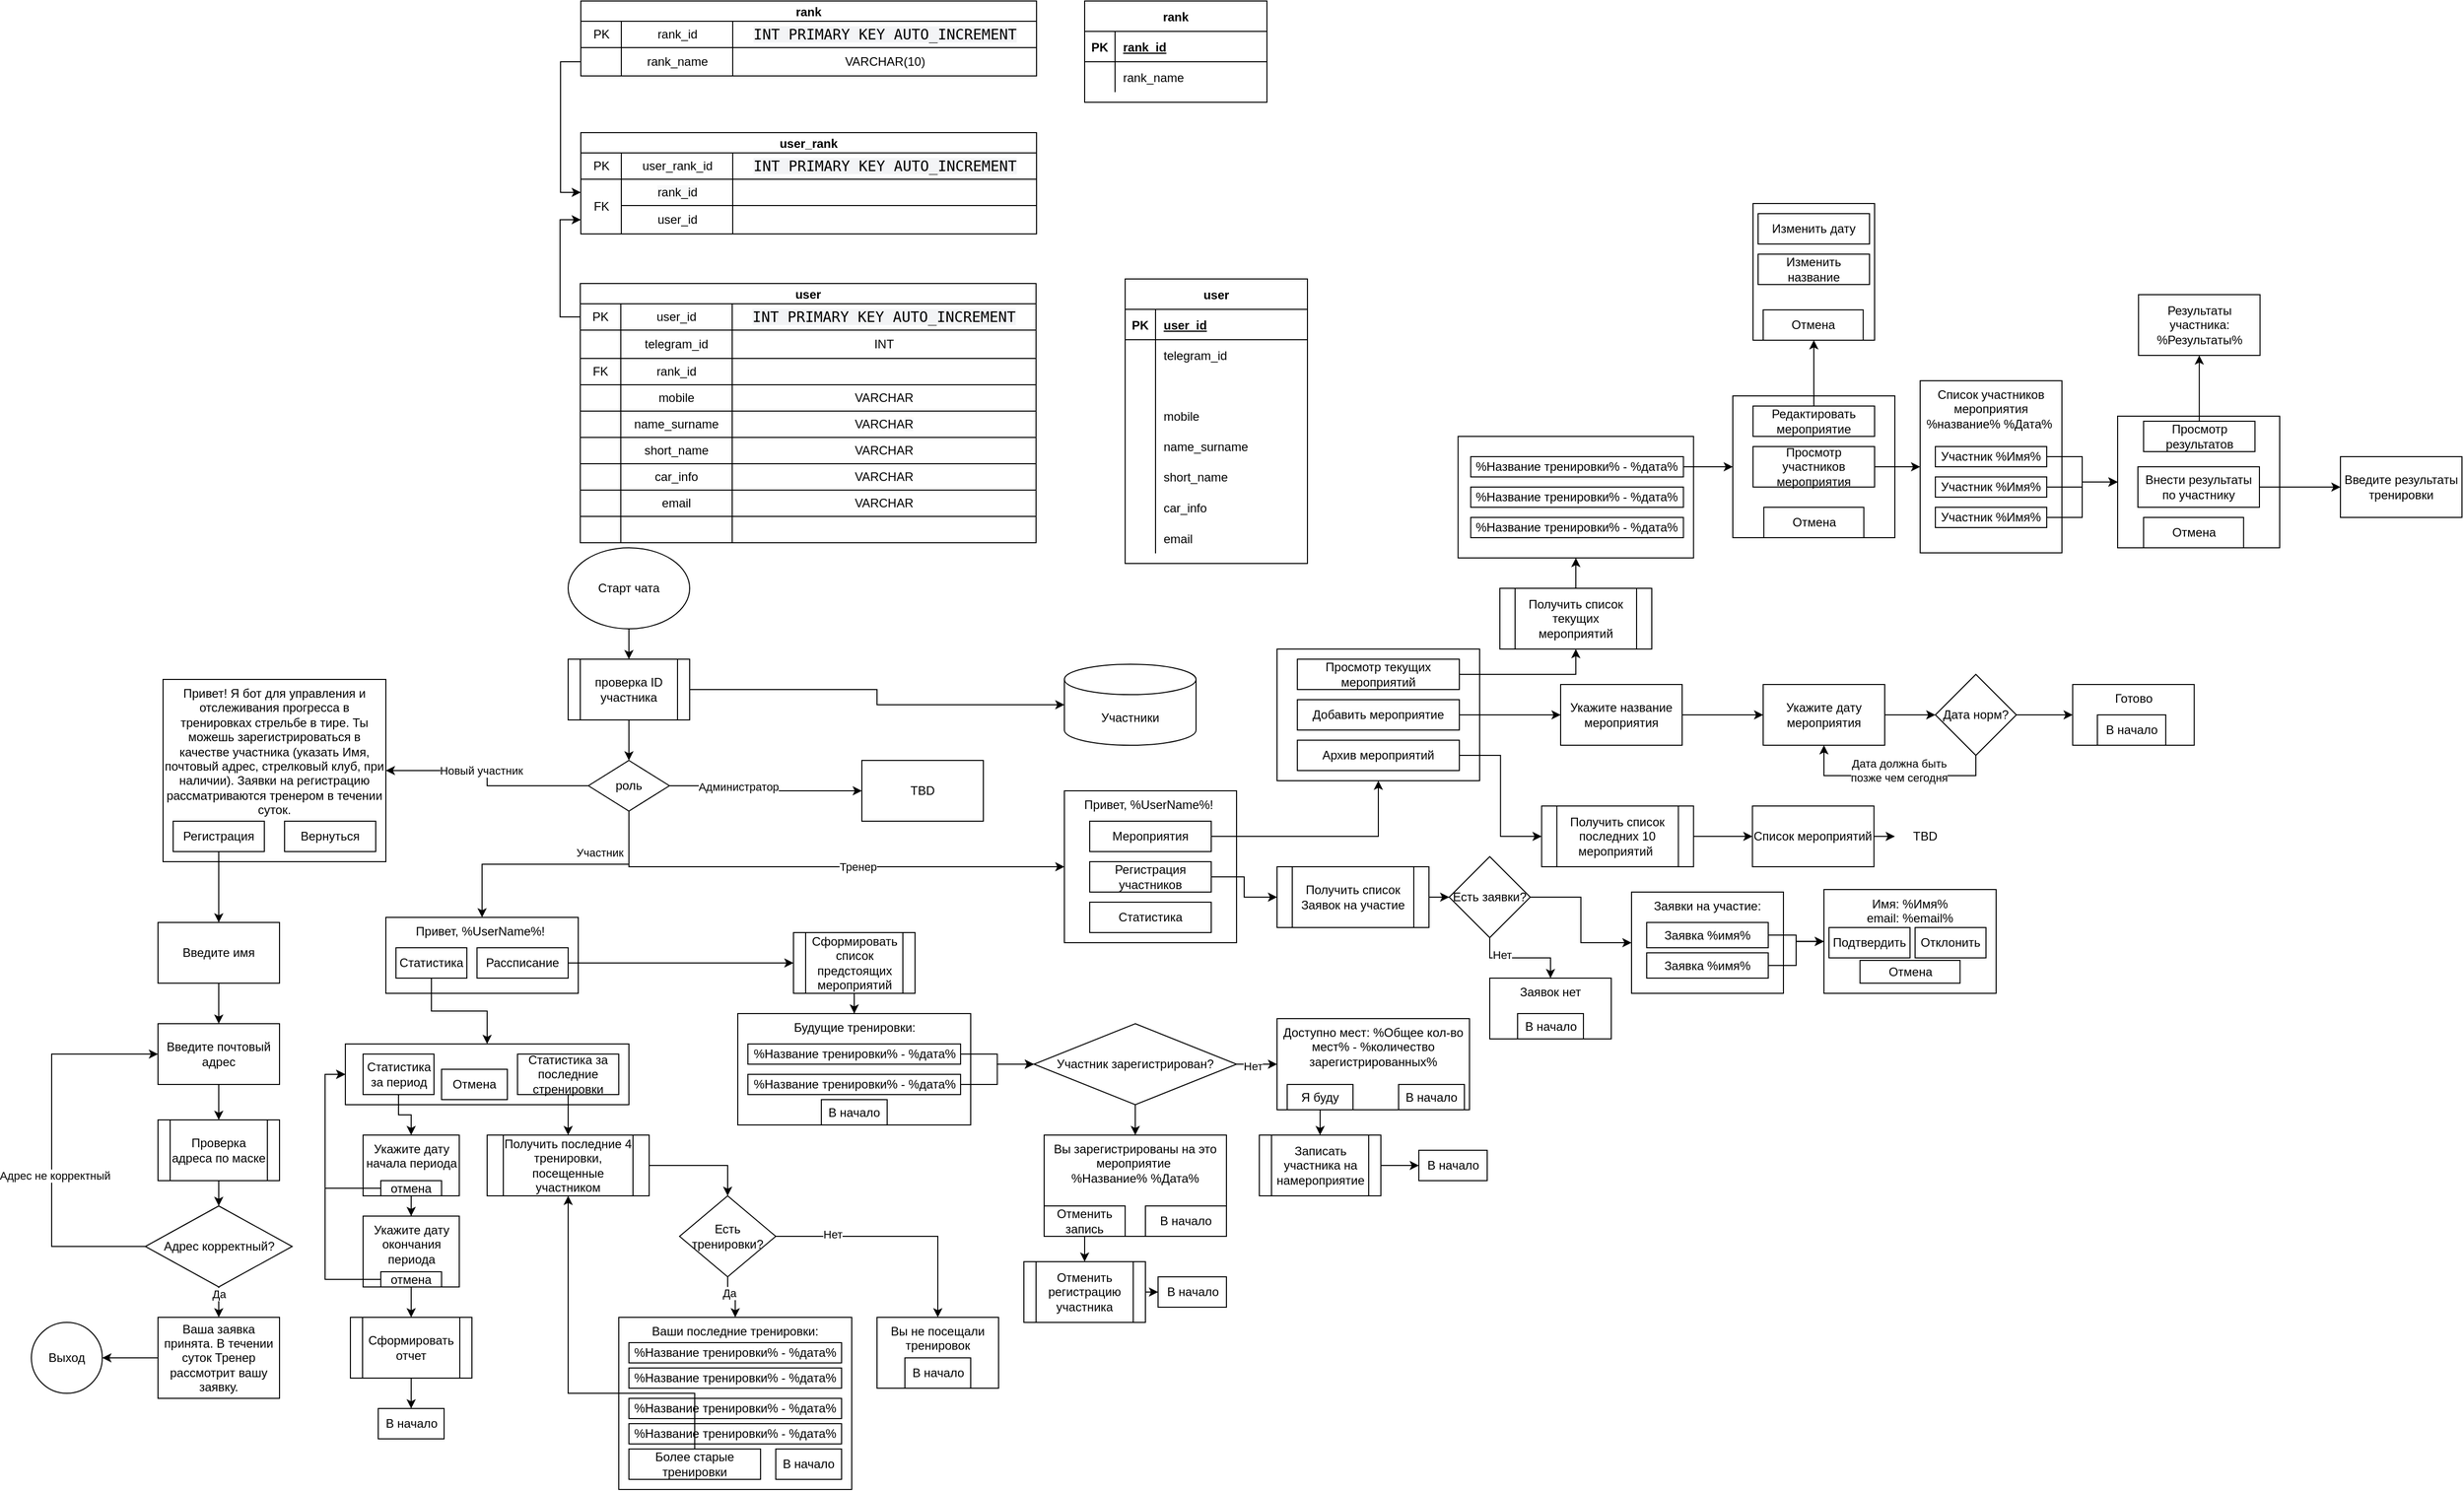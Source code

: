 <mxfile version="17.4.6" type="github">
  <diagram id="cFhJmOFpdAVOt9QFkHv0" name="Page-1">
    <mxGraphModel dx="2249" dy="1931" grid="1" gridSize="10" guides="1" tooltips="1" connect="1" arrows="1" fold="1" page="1" pageScale="1" pageWidth="827" pageHeight="1169" math="0" shadow="0">
      <root>
        <mxCell id="0" />
        <mxCell id="1" parent="0" />
        <mxCell id="qKqS4N5rRysT0K1ulYNM-6" style="edgeStyle=orthogonalEdgeStyle;rounded=0;orthogonalLoop=1;jettySize=auto;html=1;" parent="1" source="qKqS4N5rRysT0K1ulYNM-1" target="qKqS4N5rRysT0K1ulYNM-4" edge="1">
          <mxGeometry relative="1" as="geometry" />
        </mxCell>
        <mxCell id="qKqS4N5rRysT0K1ulYNM-1" value="Старт чата" style="ellipse;whiteSpace=wrap;html=1;" parent="1" vertex="1">
          <mxGeometry x="340" y="-10" width="120" height="80" as="geometry" />
        </mxCell>
        <mxCell id="qKqS4N5rRysT0K1ulYNM-9" value="" style="edgeStyle=orthogonalEdgeStyle;rounded=0;orthogonalLoop=1;jettySize=auto;html=1;" parent="1" source="qKqS4N5rRysT0K1ulYNM-2" target="qKqS4N5rRysT0K1ulYNM-8" edge="1">
          <mxGeometry relative="1" as="geometry" />
        </mxCell>
        <mxCell id="qKqS4N5rRysT0K1ulYNM-10" value="Новый участник" style="edgeLabel;html=1;align=center;verticalAlign=middle;resizable=0;points=[];" parent="qKqS4N5rRysT0K1ulYNM-9" vertex="1" connectable="0">
          <mxGeometry x="-0.282" y="3" relative="1" as="geometry">
            <mxPoint x="-29" y="-18" as="offset" />
          </mxGeometry>
        </mxCell>
        <mxCell id="qKqS4N5rRysT0K1ulYNM-12" value="" style="edgeStyle=orthogonalEdgeStyle;rounded=0;orthogonalLoop=1;jettySize=auto;html=1;exitX=0.5;exitY=1;exitDx=0;exitDy=0;" parent="1" source="qKqS4N5rRysT0K1ulYNM-2" target="qKqS4N5rRysT0K1ulYNM-11" edge="1">
          <mxGeometry relative="1" as="geometry" />
        </mxCell>
        <mxCell id="qKqS4N5rRysT0K1ulYNM-13" value="Участник" style="edgeLabel;html=1;align=center;verticalAlign=middle;resizable=0;points=[];" parent="qKqS4N5rRysT0K1ulYNM-12" vertex="1" connectable="0">
          <mxGeometry x="-0.411" relative="1" as="geometry">
            <mxPoint x="-8" y="-12" as="offset" />
          </mxGeometry>
        </mxCell>
        <mxCell id="qKqS4N5rRysT0K1ulYNM-15" value="" style="edgeStyle=orthogonalEdgeStyle;rounded=0;orthogonalLoop=1;jettySize=auto;html=1;exitX=0.5;exitY=1;exitDx=0;exitDy=0;entryX=0;entryY=0.5;entryDx=0;entryDy=0;" parent="1" source="qKqS4N5rRysT0K1ulYNM-2" target="qKqS4N5rRysT0K1ulYNM-14" edge="1">
          <mxGeometry relative="1" as="geometry">
            <mxPoint x="530" y="305" as="sourcePoint" />
          </mxGeometry>
        </mxCell>
        <mxCell id="qKqS4N5rRysT0K1ulYNM-16" value="Тренер" style="edgeLabel;html=1;align=center;verticalAlign=middle;resizable=0;points=[];" parent="qKqS4N5rRysT0K1ulYNM-15" vertex="1" connectable="0">
          <mxGeometry x="0.157" relative="1" as="geometry">
            <mxPoint as="offset" />
          </mxGeometry>
        </mxCell>
        <mxCell id="qKqS4N5rRysT0K1ulYNM-18" value="" style="edgeStyle=orthogonalEdgeStyle;rounded=0;orthogonalLoop=1;jettySize=auto;html=1;" parent="1" source="qKqS4N5rRysT0K1ulYNM-2" target="qKqS4N5rRysT0K1ulYNM-17" edge="1">
          <mxGeometry relative="1" as="geometry" />
        </mxCell>
        <mxCell id="qKqS4N5rRysT0K1ulYNM-19" value="Администратор" style="edgeLabel;html=1;align=center;verticalAlign=middle;resizable=0;points=[];" parent="qKqS4N5rRysT0K1ulYNM-18" vertex="1" connectable="0">
          <mxGeometry x="-0.31" y="-1" relative="1" as="geometry">
            <mxPoint as="offset" />
          </mxGeometry>
        </mxCell>
        <mxCell id="qKqS4N5rRysT0K1ulYNM-2" value="роль" style="rhombus;whiteSpace=wrap;html=1;" parent="1" vertex="1">
          <mxGeometry x="360" y="200" width="80" height="50" as="geometry" />
        </mxCell>
        <mxCell id="qKqS4N5rRysT0K1ulYNM-3" value="Участники" style="shape=cylinder3;whiteSpace=wrap;html=1;boundedLbl=1;backgroundOutline=1;size=15;" parent="1" vertex="1">
          <mxGeometry x="830" y="105" width="130" height="80" as="geometry" />
        </mxCell>
        <mxCell id="qKqS4N5rRysT0K1ulYNM-5" style="edgeStyle=orthogonalEdgeStyle;rounded=0;orthogonalLoop=1;jettySize=auto;html=1;" parent="1" source="qKqS4N5rRysT0K1ulYNM-4" target="qKqS4N5rRysT0K1ulYNM-3" edge="1">
          <mxGeometry relative="1" as="geometry" />
        </mxCell>
        <mxCell id="qKqS4N5rRysT0K1ulYNM-7" style="edgeStyle=orthogonalEdgeStyle;rounded=0;orthogonalLoop=1;jettySize=auto;html=1;" parent="1" source="qKqS4N5rRysT0K1ulYNM-4" target="qKqS4N5rRysT0K1ulYNM-2" edge="1">
          <mxGeometry relative="1" as="geometry" />
        </mxCell>
        <mxCell id="qKqS4N5rRysT0K1ulYNM-4" value="&lt;span&gt;проверка ID участника&lt;/span&gt;" style="shape=process;whiteSpace=wrap;html=1;backgroundOutline=1;" parent="1" vertex="1">
          <mxGeometry x="340" y="100" width="120" height="60" as="geometry" />
        </mxCell>
        <mxCell id="qKqS4N5rRysT0K1ulYNM-8" value="Привет! Я бот для управления и отслеживания прогресса в тренировках стрельбе в тире. Ты можешь зарегистрироваться в качестве участника (указать Имя, почтовый адрес, стрелковый клуб, при наличии). Заявки на регистрацию рассматриваются тренером в течении суток." style="whiteSpace=wrap;html=1;verticalAlign=top;" parent="1" vertex="1">
          <mxGeometry x="-60" y="120" width="220" height="180" as="geometry" />
        </mxCell>
        <mxCell id="qKqS4N5rRysT0K1ulYNM-11" value="Привет, %UserName%!&amp;nbsp;&lt;br&gt;" style="whiteSpace=wrap;html=1;verticalAlign=top;" parent="1" vertex="1">
          <mxGeometry x="160" y="355" width="190" height="75" as="geometry" />
        </mxCell>
        <mxCell id="qKqS4N5rRysT0K1ulYNM-14" value="&lt;span&gt;Привет, %UserName%!&amp;nbsp;&lt;/span&gt;" style="whiteSpace=wrap;html=1;verticalAlign=top;" parent="1" vertex="1">
          <mxGeometry x="830" y="230" width="170" height="150" as="geometry" />
        </mxCell>
        <mxCell id="qKqS4N5rRysT0K1ulYNM-17" value="TBD" style="whiteSpace=wrap;html=1;" parent="1" vertex="1">
          <mxGeometry x="630" y="200" width="120" height="60" as="geometry" />
        </mxCell>
        <mxCell id="qKqS4N5rRysT0K1ulYNM-23" value="" style="edgeStyle=orthogonalEdgeStyle;rounded=0;orthogonalLoop=1;jettySize=auto;html=1;" parent="1" source="qKqS4N5rRysT0K1ulYNM-20" target="qKqS4N5rRysT0K1ulYNM-22" edge="1">
          <mxGeometry relative="1" as="geometry" />
        </mxCell>
        <mxCell id="qKqS4N5rRysT0K1ulYNM-20" value="Регистрация" style="rounded=0;whiteSpace=wrap;html=1;" parent="1" vertex="1">
          <mxGeometry x="-50" y="260" width="90" height="30" as="geometry" />
        </mxCell>
        <mxCell id="qKqS4N5rRysT0K1ulYNM-21" value="Вернуться" style="rounded=0;whiteSpace=wrap;html=1;" parent="1" vertex="1">
          <mxGeometry x="60" y="260" width="90" height="30" as="geometry" />
        </mxCell>
        <mxCell id="qKqS4N5rRysT0K1ulYNM-25" value="" style="edgeStyle=orthogonalEdgeStyle;rounded=0;orthogonalLoop=1;jettySize=auto;html=1;" parent="1" source="qKqS4N5rRysT0K1ulYNM-22" target="qKqS4N5rRysT0K1ulYNM-24" edge="1">
          <mxGeometry relative="1" as="geometry" />
        </mxCell>
        <mxCell id="qKqS4N5rRysT0K1ulYNM-22" value="Введите имя" style="whiteSpace=wrap;html=1;rounded=0;" parent="1" vertex="1">
          <mxGeometry x="-65" y="360" width="120" height="60" as="geometry" />
        </mxCell>
        <mxCell id="qKqS4N5rRysT0K1ulYNM-27" style="edgeStyle=orthogonalEdgeStyle;rounded=0;orthogonalLoop=1;jettySize=auto;html=1;" parent="1" source="qKqS4N5rRysT0K1ulYNM-24" target="qKqS4N5rRysT0K1ulYNM-26" edge="1">
          <mxGeometry relative="1" as="geometry" />
        </mxCell>
        <mxCell id="qKqS4N5rRysT0K1ulYNM-24" value="Введите почтовый адрес" style="whiteSpace=wrap;html=1;rounded=0;" parent="1" vertex="1">
          <mxGeometry x="-65" y="460" width="120" height="60" as="geometry" />
        </mxCell>
        <mxCell id="qKqS4N5rRysT0K1ulYNM-29" style="edgeStyle=orthogonalEdgeStyle;rounded=0;orthogonalLoop=1;jettySize=auto;html=1;" parent="1" source="qKqS4N5rRysT0K1ulYNM-26" target="qKqS4N5rRysT0K1ulYNM-28" edge="1">
          <mxGeometry relative="1" as="geometry" />
        </mxCell>
        <mxCell id="qKqS4N5rRysT0K1ulYNM-26" value="Проверка адреса по маске" style="shape=process;whiteSpace=wrap;html=1;backgroundOutline=1;" parent="1" vertex="1">
          <mxGeometry x="-65" y="555" width="120" height="60" as="geometry" />
        </mxCell>
        <mxCell id="qKqS4N5rRysT0K1ulYNM-30" style="edgeStyle=orthogonalEdgeStyle;rounded=0;orthogonalLoop=1;jettySize=auto;html=1;entryX=0;entryY=0.5;entryDx=0;entryDy=0;exitX=0;exitY=0.5;exitDx=0;exitDy=0;" parent="1" source="qKqS4N5rRysT0K1ulYNM-28" target="qKqS4N5rRysT0K1ulYNM-24" edge="1">
          <mxGeometry relative="1" as="geometry">
            <Array as="points">
              <mxPoint x="-170" y="680" />
              <mxPoint x="-170" y="490" />
            </Array>
          </mxGeometry>
        </mxCell>
        <mxCell id="qKqS4N5rRysT0K1ulYNM-31" value="Адрес не корректный" style="edgeLabel;html=1;align=center;verticalAlign=middle;resizable=0;points=[];" parent="qKqS4N5rRysT0K1ulYNM-30" vertex="1" connectable="0">
          <mxGeometry x="-0.161" y="-3" relative="1" as="geometry">
            <mxPoint as="offset" />
          </mxGeometry>
        </mxCell>
        <mxCell id="qKqS4N5rRysT0K1ulYNM-34" value="" style="edgeStyle=orthogonalEdgeStyle;rounded=0;orthogonalLoop=1;jettySize=auto;html=1;" parent="1" source="qKqS4N5rRysT0K1ulYNM-28" target="qKqS4N5rRysT0K1ulYNM-33" edge="1">
          <mxGeometry relative="1" as="geometry" />
        </mxCell>
        <mxCell id="qKqS4N5rRysT0K1ulYNM-87" value="Да" style="edgeLabel;html=1;align=center;verticalAlign=middle;resizable=0;points=[];" parent="qKqS4N5rRysT0K1ulYNM-34" vertex="1" connectable="0">
          <mxGeometry x="-0.728" relative="1" as="geometry">
            <mxPoint as="offset" />
          </mxGeometry>
        </mxCell>
        <mxCell id="qKqS4N5rRysT0K1ulYNM-28" value="Адрес корректный?" style="rhombus;whiteSpace=wrap;html=1;" parent="1" vertex="1">
          <mxGeometry x="-77.5" y="640" width="145" height="80" as="geometry" />
        </mxCell>
        <mxCell id="qKqS4N5rRysT0K1ulYNM-38" style="edgeStyle=orthogonalEdgeStyle;rounded=0;orthogonalLoop=1;jettySize=auto;html=1;" parent="1" source="qKqS4N5rRysT0K1ulYNM-33" target="qKqS4N5rRysT0K1ulYNM-37" edge="1">
          <mxGeometry relative="1" as="geometry" />
        </mxCell>
        <mxCell id="qKqS4N5rRysT0K1ulYNM-33" value="Ваша заявка принята. В течении суток Тренер рассмотрит вашу заявку." style="whiteSpace=wrap;html=1;" parent="1" vertex="1">
          <mxGeometry x="-65" y="750" width="120" height="80" as="geometry" />
        </mxCell>
        <mxCell id="qKqS4N5rRysT0K1ulYNM-37" value="Выход" style="ellipse;whiteSpace=wrap;html=1;aspect=fixed;" parent="1" vertex="1">
          <mxGeometry x="-190" y="755" width="70" height="70" as="geometry" />
        </mxCell>
        <mxCell id="qKqS4N5rRysT0K1ulYNM-42" value="" style="edgeStyle=orthogonalEdgeStyle;rounded=0;orthogonalLoop=1;jettySize=auto;html=1;" parent="1" source="qKqS4N5rRysT0K1ulYNM-39" target="qKqS4N5rRysT0K1ulYNM-41" edge="1">
          <mxGeometry relative="1" as="geometry" />
        </mxCell>
        <mxCell id="qKqS4N5rRysT0K1ulYNM-39" value="Статистика" style="rounded=0;whiteSpace=wrap;html=1;" parent="1" vertex="1">
          <mxGeometry x="170" y="385" width="70" height="30" as="geometry" />
        </mxCell>
        <mxCell id="qKqS4N5rRysT0K1ulYNM-76" style="edgeStyle=orthogonalEdgeStyle;rounded=0;orthogonalLoop=1;jettySize=auto;html=1;" parent="1" source="qKqS4N5rRysT0K1ulYNM-40" target="qKqS4N5rRysT0K1ulYNM-75" edge="1">
          <mxGeometry relative="1" as="geometry" />
        </mxCell>
        <mxCell id="qKqS4N5rRysT0K1ulYNM-40" value="Рассписание" style="rounded=0;whiteSpace=wrap;html=1;" parent="1" vertex="1">
          <mxGeometry x="250" y="385" width="90" height="30" as="geometry" />
        </mxCell>
        <mxCell id="qKqS4N5rRysT0K1ulYNM-41" value="" style="whiteSpace=wrap;html=1;rounded=0;" parent="1" vertex="1">
          <mxGeometry x="120" y="480" width="280" height="60" as="geometry" />
        </mxCell>
        <mxCell id="qKqS4N5rRysT0K1ulYNM-46" value="" style="edgeStyle=orthogonalEdgeStyle;rounded=0;orthogonalLoop=1;jettySize=auto;html=1;" parent="1" source="qKqS4N5rRysT0K1ulYNM-43" target="qKqS4N5rRysT0K1ulYNM-45" edge="1">
          <mxGeometry relative="1" as="geometry" />
        </mxCell>
        <mxCell id="qKqS4N5rRysT0K1ulYNM-43" value="Статистика за период" style="rounded=0;whiteSpace=wrap;html=1;" parent="1" vertex="1">
          <mxGeometry x="137.5" y="490" width="70" height="40" as="geometry" />
        </mxCell>
        <mxCell id="qKqS4N5rRysT0K1ulYNM-58" value="" style="edgeStyle=orthogonalEdgeStyle;rounded=0;orthogonalLoop=1;jettySize=auto;html=1;entryX=0.5;entryY=0;entryDx=0;entryDy=0;" parent="1" source="qKqS4N5rRysT0K1ulYNM-44" target="qKqS4N5rRysT0K1ulYNM-65" edge="1">
          <mxGeometry relative="1" as="geometry" />
        </mxCell>
        <mxCell id="qKqS4N5rRysT0K1ulYNM-44" value="Статистика за последние стренировки" style="rounded=0;whiteSpace=wrap;html=1;" parent="1" vertex="1">
          <mxGeometry x="290" y="490" width="100" height="40" as="geometry" />
        </mxCell>
        <mxCell id="qKqS4N5rRysT0K1ulYNM-48" value="" style="edgeStyle=orthogonalEdgeStyle;rounded=0;orthogonalLoop=1;jettySize=auto;html=1;" parent="1" source="qKqS4N5rRysT0K1ulYNM-45" target="qKqS4N5rRysT0K1ulYNM-47" edge="1">
          <mxGeometry relative="1" as="geometry" />
        </mxCell>
        <mxCell id="qKqS4N5rRysT0K1ulYNM-45" value="Укажите дату начала периода" style="whiteSpace=wrap;html=1;rounded=0;verticalAlign=top;" parent="1" vertex="1">
          <mxGeometry x="137.5" y="570" width="95" height="60" as="geometry" />
        </mxCell>
        <mxCell id="qKqS4N5rRysT0K1ulYNM-52" style="edgeStyle=orthogonalEdgeStyle;rounded=0;orthogonalLoop=1;jettySize=auto;html=1;entryX=0.5;entryY=0;entryDx=0;entryDy=0;" parent="1" source="qKqS4N5rRysT0K1ulYNM-47" target="qKqS4N5rRysT0K1ulYNM-51" edge="1">
          <mxGeometry relative="1" as="geometry" />
        </mxCell>
        <mxCell id="qKqS4N5rRysT0K1ulYNM-47" value="Укажите дату окончания периода" style="whiteSpace=wrap;html=1;rounded=0;verticalAlign=top;" parent="1" vertex="1">
          <mxGeometry x="137.5" y="650" width="95" height="70" as="geometry" />
        </mxCell>
        <mxCell id="qKqS4N5rRysT0K1ulYNM-55" style="edgeStyle=orthogonalEdgeStyle;rounded=0;orthogonalLoop=1;jettySize=auto;html=1;entryX=0;entryY=0.5;entryDx=0;entryDy=0;exitX=0;exitY=0.5;exitDx=0;exitDy=0;" parent="1" source="qKqS4N5rRysT0K1ulYNM-49" target="qKqS4N5rRysT0K1ulYNM-41" edge="1">
          <mxGeometry relative="1" as="geometry">
            <Array as="points">
              <mxPoint x="100" y="623" />
              <mxPoint x="100" y="510" />
            </Array>
          </mxGeometry>
        </mxCell>
        <mxCell id="qKqS4N5rRysT0K1ulYNM-49" value="отмена" style="rounded=0;whiteSpace=wrap;html=1;" parent="1" vertex="1">
          <mxGeometry x="155" y="615" width="60" height="15" as="geometry" />
        </mxCell>
        <mxCell id="qKqS4N5rRysT0K1ulYNM-56" style="edgeStyle=orthogonalEdgeStyle;rounded=0;orthogonalLoop=1;jettySize=auto;html=1;entryX=0;entryY=0.5;entryDx=0;entryDy=0;" parent="1" source="qKqS4N5rRysT0K1ulYNM-50" target="qKqS4N5rRysT0K1ulYNM-41" edge="1">
          <mxGeometry relative="1" as="geometry">
            <Array as="points">
              <mxPoint x="100" y="713" />
              <mxPoint x="100" y="510" />
            </Array>
          </mxGeometry>
        </mxCell>
        <mxCell id="qKqS4N5rRysT0K1ulYNM-50" value="отмена" style="rounded=0;whiteSpace=wrap;html=1;" parent="1" vertex="1">
          <mxGeometry x="155" y="705" width="60" height="15" as="geometry" />
        </mxCell>
        <mxCell id="qKqS4N5rRysT0K1ulYNM-54" style="edgeStyle=orthogonalEdgeStyle;rounded=0;orthogonalLoop=1;jettySize=auto;html=1;" parent="1" source="qKqS4N5rRysT0K1ulYNM-51" target="qKqS4N5rRysT0K1ulYNM-53" edge="1">
          <mxGeometry relative="1" as="geometry" />
        </mxCell>
        <mxCell id="qKqS4N5rRysT0K1ulYNM-51" value="Сформировать отчет" style="shape=process;whiteSpace=wrap;html=1;backgroundOutline=1;" parent="1" vertex="1">
          <mxGeometry x="125" y="750" width="120" height="60" as="geometry" />
        </mxCell>
        <mxCell id="qKqS4N5rRysT0K1ulYNM-53" value="В начало" style="rounded=0;whiteSpace=wrap;html=1;" parent="1" vertex="1">
          <mxGeometry x="152.5" y="840" width="65" height="30" as="geometry" />
        </mxCell>
        <mxCell id="qKqS4N5rRysT0K1ulYNM-57" value="Ваши последние тренировки:" style="whiteSpace=wrap;html=1;rounded=0;verticalAlign=top;" parent="1" vertex="1">
          <mxGeometry x="390" y="750" width="230" height="170" as="geometry" />
        </mxCell>
        <mxCell id="qKqS4N5rRysT0K1ulYNM-59" value="%Название тренировки% - %дата%" style="rounded=0;whiteSpace=wrap;html=1;" parent="1" vertex="1">
          <mxGeometry x="400" y="775" width="210" height="20" as="geometry" />
        </mxCell>
        <mxCell id="qKqS4N5rRysT0K1ulYNM-60" value="%Название тренировки% - %дата%" style="rounded=0;whiteSpace=wrap;html=1;" parent="1" vertex="1">
          <mxGeometry x="400" y="800" width="210" height="20" as="geometry" />
        </mxCell>
        <mxCell id="qKqS4N5rRysT0K1ulYNM-61" value="%Название тренировки% - %дата%" style="rounded=0;whiteSpace=wrap;html=1;" parent="1" vertex="1">
          <mxGeometry x="400" y="830" width="210" height="20" as="geometry" />
        </mxCell>
        <mxCell id="qKqS4N5rRysT0K1ulYNM-62" value="%Название тренировки% - %дата%" style="rounded=0;whiteSpace=wrap;html=1;" parent="1" vertex="1">
          <mxGeometry x="400" y="855" width="210" height="20" as="geometry" />
        </mxCell>
        <mxCell id="qKqS4N5rRysT0K1ulYNM-74" style="edgeStyle=orthogonalEdgeStyle;rounded=0;orthogonalLoop=1;jettySize=auto;html=1;entryX=0.5;entryY=1;entryDx=0;entryDy=0;" parent="1" source="qKqS4N5rRysT0K1ulYNM-64" target="qKqS4N5rRysT0K1ulYNM-65" edge="1">
          <mxGeometry relative="1" as="geometry">
            <Array as="points">
              <mxPoint x="340" y="825" />
            </Array>
          </mxGeometry>
        </mxCell>
        <mxCell id="qKqS4N5rRysT0K1ulYNM-64" value="Более старые тренировки" style="rounded=0;whiteSpace=wrap;html=1;" parent="1" vertex="1">
          <mxGeometry x="400" y="880" width="130" height="30" as="geometry" />
        </mxCell>
        <mxCell id="qKqS4N5rRysT0K1ulYNM-67" style="edgeStyle=orthogonalEdgeStyle;rounded=0;orthogonalLoop=1;jettySize=auto;html=1;exitX=1;exitY=0.5;exitDx=0;exitDy=0;entryX=0.5;entryY=0;entryDx=0;entryDy=0;" parent="1" source="qKqS4N5rRysT0K1ulYNM-65" target="qKqS4N5rRysT0K1ulYNM-66" edge="1">
          <mxGeometry relative="1" as="geometry">
            <mxPoint x="425" y="670.0" as="sourcePoint" />
          </mxGeometry>
        </mxCell>
        <mxCell id="qKqS4N5rRysT0K1ulYNM-65" value="Получить последние 4 тренировки, посещенные участником" style="shape=process;whiteSpace=wrap;html=1;backgroundOutline=1;" parent="1" vertex="1">
          <mxGeometry x="260" y="570" width="160" height="60" as="geometry" />
        </mxCell>
        <mxCell id="qKqS4N5rRysT0K1ulYNM-68" style="edgeStyle=orthogonalEdgeStyle;rounded=0;orthogonalLoop=1;jettySize=auto;html=1;entryX=0.5;entryY=0;entryDx=0;entryDy=0;" parent="1" source="qKqS4N5rRysT0K1ulYNM-66" target="qKqS4N5rRysT0K1ulYNM-57" edge="1">
          <mxGeometry relative="1" as="geometry" />
        </mxCell>
        <mxCell id="qKqS4N5rRysT0K1ulYNM-86" value="Да" style="edgeLabel;html=1;align=center;verticalAlign=middle;resizable=0;points=[];" parent="qKqS4N5rRysT0K1ulYNM-68" vertex="1" connectable="0">
          <mxGeometry x="-0.333" y="1" relative="1" as="geometry">
            <mxPoint as="offset" />
          </mxGeometry>
        </mxCell>
        <mxCell id="qKqS4N5rRysT0K1ulYNM-70" value="" style="edgeStyle=orthogonalEdgeStyle;rounded=0;orthogonalLoop=1;jettySize=auto;html=1;" parent="1" source="qKqS4N5rRysT0K1ulYNM-66" target="qKqS4N5rRysT0K1ulYNM-69" edge="1">
          <mxGeometry relative="1" as="geometry" />
        </mxCell>
        <mxCell id="qKqS4N5rRysT0K1ulYNM-84" value="Нет" style="edgeLabel;html=1;align=center;verticalAlign=middle;resizable=0;points=[];" parent="qKqS4N5rRysT0K1ulYNM-70" vertex="1" connectable="0">
          <mxGeometry x="-0.533" y="2" relative="1" as="geometry">
            <mxPoint as="offset" />
          </mxGeometry>
        </mxCell>
        <mxCell id="qKqS4N5rRysT0K1ulYNM-66" value="Есть тренировки?" style="rhombus;whiteSpace=wrap;html=1;" parent="1" vertex="1">
          <mxGeometry x="450" y="630" width="95" height="80" as="geometry" />
        </mxCell>
        <mxCell id="qKqS4N5rRysT0K1ulYNM-69" value="Вы не посещали тренировок" style="whiteSpace=wrap;html=1;verticalAlign=top;" parent="1" vertex="1">
          <mxGeometry x="645" y="750" width="120" height="70" as="geometry" />
        </mxCell>
        <mxCell id="qKqS4N5rRysT0K1ulYNM-71" value="В начало" style="rounded=0;whiteSpace=wrap;html=1;" parent="1" vertex="1">
          <mxGeometry x="545" y="880" width="65" height="30" as="geometry" />
        </mxCell>
        <mxCell id="qKqS4N5rRysT0K1ulYNM-73" value="В начало" style="rounded=0;whiteSpace=wrap;html=1;" parent="1" vertex="1">
          <mxGeometry x="672.5" y="790" width="65" height="30" as="geometry" />
        </mxCell>
        <mxCell id="qKqS4N5rRysT0K1ulYNM-78" style="edgeStyle=orthogonalEdgeStyle;rounded=0;orthogonalLoop=1;jettySize=auto;html=1;entryX=0.5;entryY=0;entryDx=0;entryDy=0;" parent="1" source="qKqS4N5rRysT0K1ulYNM-75" target="qKqS4N5rRysT0K1ulYNM-77" edge="1">
          <mxGeometry relative="1" as="geometry" />
        </mxCell>
        <mxCell id="qKqS4N5rRysT0K1ulYNM-75" value="Сформировать список предстоящих мероприятий" style="shape=process;whiteSpace=wrap;html=1;backgroundOutline=1;" parent="1" vertex="1">
          <mxGeometry x="562.5" y="370" width="120" height="60" as="geometry" />
        </mxCell>
        <mxCell id="qKqS4N5rRysT0K1ulYNM-77" value="Будущие тренировки:" style="rounded=0;whiteSpace=wrap;html=1;verticalAlign=top;" parent="1" vertex="1">
          <mxGeometry x="507.5" y="450" width="230" height="110" as="geometry" />
        </mxCell>
        <mxCell id="qKqS4N5rRysT0K1ulYNM-96" style="edgeStyle=orthogonalEdgeStyle;rounded=0;orthogonalLoop=1;jettySize=auto;html=1;entryX=0;entryY=0.5;entryDx=0;entryDy=0;" parent="1" source="qKqS4N5rRysT0K1ulYNM-79" target="qKqS4N5rRysT0K1ulYNM-83" edge="1">
          <mxGeometry relative="1" as="geometry" />
        </mxCell>
        <mxCell id="qKqS4N5rRysT0K1ulYNM-79" value="%Название тренировки% - %дата%" style="rounded=0;whiteSpace=wrap;html=1;" parent="1" vertex="1">
          <mxGeometry x="517.5" y="480" width="210" height="20" as="geometry" />
        </mxCell>
        <mxCell id="qKqS4N5rRysT0K1ulYNM-97" style="edgeStyle=orthogonalEdgeStyle;rounded=0;orthogonalLoop=1;jettySize=auto;html=1;entryX=0;entryY=0.5;entryDx=0;entryDy=0;" parent="1" source="qKqS4N5rRysT0K1ulYNM-80" target="qKqS4N5rRysT0K1ulYNM-83" edge="1">
          <mxGeometry relative="1" as="geometry" />
        </mxCell>
        <mxCell id="qKqS4N5rRysT0K1ulYNM-80" value="%Название тренировки% - %дата%" style="rounded=0;whiteSpace=wrap;html=1;" parent="1" vertex="1">
          <mxGeometry x="517.5" y="510" width="210" height="20" as="geometry" />
        </mxCell>
        <mxCell id="qKqS4N5rRysT0K1ulYNM-81" value="Отмена" style="rounded=0;whiteSpace=wrap;html=1;" parent="1" vertex="1">
          <mxGeometry x="215" y="505" width="65" height="30" as="geometry" />
        </mxCell>
        <mxCell id="qKqS4N5rRysT0K1ulYNM-82" value="В начало" style="rounded=0;whiteSpace=wrap;html=1;" parent="1" vertex="1">
          <mxGeometry x="590" y="535" width="65" height="25" as="geometry" />
        </mxCell>
        <mxCell id="qKqS4N5rRysT0K1ulYNM-89" value="" style="edgeStyle=orthogonalEdgeStyle;rounded=0;orthogonalLoop=1;jettySize=auto;html=1;" parent="1" source="qKqS4N5rRysT0K1ulYNM-83" target="qKqS4N5rRysT0K1ulYNM-88" edge="1">
          <mxGeometry relative="1" as="geometry" />
        </mxCell>
        <mxCell id="qKqS4N5rRysT0K1ulYNM-98" value="Нет" style="edgeLabel;html=1;align=center;verticalAlign=middle;resizable=0;points=[];" parent="qKqS4N5rRysT0K1ulYNM-89" vertex="1" connectable="0">
          <mxGeometry x="-0.2" y="-2" relative="1" as="geometry">
            <mxPoint as="offset" />
          </mxGeometry>
        </mxCell>
        <mxCell id="qKqS4N5rRysT0K1ulYNM-100" value="" style="edgeStyle=orthogonalEdgeStyle;rounded=0;orthogonalLoop=1;jettySize=auto;html=1;" parent="1" source="qKqS4N5rRysT0K1ulYNM-83" target="qKqS4N5rRysT0K1ulYNM-99" edge="1">
          <mxGeometry relative="1" as="geometry" />
        </mxCell>
        <mxCell id="qKqS4N5rRysT0K1ulYNM-83" value="Участник зарегистрирован?" style="rhombus;whiteSpace=wrap;html=1;" parent="1" vertex="1">
          <mxGeometry x="800" y="460" width="200" height="80" as="geometry" />
        </mxCell>
        <mxCell id="qKqS4N5rRysT0K1ulYNM-88" value="Доступно мест: %Общее кол-во мест% - %количество зарегистрированных%" style="whiteSpace=wrap;html=1;verticalAlign=top;" parent="1" vertex="1">
          <mxGeometry x="1040" y="455" width="190" height="90" as="geometry" />
        </mxCell>
        <mxCell id="qKqS4N5rRysT0K1ulYNM-90" value="В начало" style="rounded=0;whiteSpace=wrap;html=1;" parent="1" vertex="1">
          <mxGeometry x="1160" y="520" width="65" height="25" as="geometry" />
        </mxCell>
        <mxCell id="qKqS4N5rRysT0K1ulYNM-93" style="edgeStyle=orthogonalEdgeStyle;rounded=0;orthogonalLoop=1;jettySize=auto;html=1;" parent="1" source="qKqS4N5rRysT0K1ulYNM-91" target="qKqS4N5rRysT0K1ulYNM-92" edge="1">
          <mxGeometry relative="1" as="geometry" />
        </mxCell>
        <mxCell id="qKqS4N5rRysT0K1ulYNM-91" value="Я буду" style="rounded=0;whiteSpace=wrap;html=1;" parent="1" vertex="1">
          <mxGeometry x="1050" y="520" width="65" height="25" as="geometry" />
        </mxCell>
        <mxCell id="qKqS4N5rRysT0K1ulYNM-95" value="" style="edgeStyle=orthogonalEdgeStyle;rounded=0;orthogonalLoop=1;jettySize=auto;html=1;" parent="1" source="qKqS4N5rRysT0K1ulYNM-92" target="qKqS4N5rRysT0K1ulYNM-94" edge="1">
          <mxGeometry relative="1" as="geometry" />
        </mxCell>
        <mxCell id="qKqS4N5rRysT0K1ulYNM-92" value="Записать участника на намероприятие" style="shape=process;whiteSpace=wrap;html=1;backgroundOutline=1;" parent="1" vertex="1">
          <mxGeometry x="1022.5" y="570" width="120" height="60" as="geometry" />
        </mxCell>
        <mxCell id="qKqS4N5rRysT0K1ulYNM-94" value="В начало" style="whiteSpace=wrap;html=1;" parent="1" vertex="1">
          <mxGeometry x="1180" y="585" width="67.5" height="30" as="geometry" />
        </mxCell>
        <mxCell id="qKqS4N5rRysT0K1ulYNM-99" value="Вы зарегистрированы на это мероприятие&amp;nbsp;&lt;br&gt;%Название% %Дата%" style="whiteSpace=wrap;html=1;verticalAlign=top;" parent="1" vertex="1">
          <mxGeometry x="810" y="570" width="180" height="100" as="geometry" />
        </mxCell>
        <mxCell id="qKqS4N5rRysT0K1ulYNM-104" style="edgeStyle=orthogonalEdgeStyle;rounded=0;orthogonalLoop=1;jettySize=auto;html=1;entryX=0.5;entryY=0;entryDx=0;entryDy=0;" parent="1" source="qKqS4N5rRysT0K1ulYNM-101" target="qKqS4N5rRysT0K1ulYNM-103" edge="1">
          <mxGeometry relative="1" as="geometry" />
        </mxCell>
        <mxCell id="qKqS4N5rRysT0K1ulYNM-101" value="Отменить запись" style="rounded=0;whiteSpace=wrap;html=1;" parent="1" vertex="1">
          <mxGeometry x="810" y="640" width="80" height="30" as="geometry" />
        </mxCell>
        <mxCell id="qKqS4N5rRysT0K1ulYNM-102" value="В начало" style="rounded=0;whiteSpace=wrap;html=1;" parent="1" vertex="1">
          <mxGeometry x="910" y="640" width="80" height="30" as="geometry" />
        </mxCell>
        <mxCell id="qKqS4N5rRysT0K1ulYNM-106" style="edgeStyle=orthogonalEdgeStyle;rounded=0;orthogonalLoop=1;jettySize=auto;html=1;" parent="1" source="qKqS4N5rRysT0K1ulYNM-103" target="qKqS4N5rRysT0K1ulYNM-105" edge="1">
          <mxGeometry relative="1" as="geometry" />
        </mxCell>
        <mxCell id="qKqS4N5rRysT0K1ulYNM-103" value="Отменить регистрацию участника" style="shape=process;whiteSpace=wrap;html=1;backgroundOutline=1;" parent="1" vertex="1">
          <mxGeometry x="790" y="695" width="120" height="60" as="geometry" />
        </mxCell>
        <mxCell id="qKqS4N5rRysT0K1ulYNM-105" value="В начало" style="whiteSpace=wrap;html=1;" parent="1" vertex="1">
          <mxGeometry x="922.5" y="710" width="67.5" height="30" as="geometry" />
        </mxCell>
        <mxCell id="qKqS4N5rRysT0K1ulYNM-112" value="" style="edgeStyle=orthogonalEdgeStyle;rounded=0;orthogonalLoop=1;jettySize=auto;html=1;" parent="1" source="qKqS4N5rRysT0K1ulYNM-107" target="qKqS4N5rRysT0K1ulYNM-111" edge="1">
          <mxGeometry relative="1" as="geometry" />
        </mxCell>
        <mxCell id="qKqS4N5rRysT0K1ulYNM-107" value="Мероприятия" style="rounded=0;whiteSpace=wrap;html=1;" parent="1" vertex="1">
          <mxGeometry x="855" y="260" width="120" height="30" as="geometry" />
        </mxCell>
        <mxCell id="qKqS4N5rRysT0K1ulYNM-168" value="" style="edgeStyle=orthogonalEdgeStyle;rounded=0;orthogonalLoop=1;jettySize=auto;html=1;" parent="1" source="qKqS4N5rRysT0K1ulYNM-108" target="qKqS4N5rRysT0K1ulYNM-169" edge="1">
          <mxGeometry relative="1" as="geometry">
            <mxPoint x="1055.0" y="315" as="targetPoint" />
          </mxGeometry>
        </mxCell>
        <mxCell id="qKqS4N5rRysT0K1ulYNM-108" value="Регистрация участников" style="rounded=0;whiteSpace=wrap;html=1;" parent="1" vertex="1">
          <mxGeometry x="855" y="300" width="120" height="30" as="geometry" />
        </mxCell>
        <mxCell id="qKqS4N5rRysT0K1ulYNM-109" value="Статистика" style="rounded=0;whiteSpace=wrap;html=1;" parent="1" vertex="1">
          <mxGeometry x="855" y="340" width="120" height="30" as="geometry" />
        </mxCell>
        <mxCell id="qKqS4N5rRysT0K1ulYNM-111" value="" style="whiteSpace=wrap;html=1;rounded=0;" parent="1" vertex="1">
          <mxGeometry x="1040" y="90" width="200" height="130" as="geometry" />
        </mxCell>
        <mxCell id="qKqS4N5rRysT0K1ulYNM-119" value="" style="edgeStyle=orthogonalEdgeStyle;rounded=0;orthogonalLoop=1;jettySize=auto;html=1;" parent="1" source="qKqS4N5rRysT0K1ulYNM-113" target="qKqS4N5rRysT0K1ulYNM-120" edge="1">
          <mxGeometry relative="1" as="geometry">
            <mxPoint x="1330.053" y="90" as="targetPoint" />
          </mxGeometry>
        </mxCell>
        <mxCell id="qKqS4N5rRysT0K1ulYNM-113" value="Просмотр текущих мероприятий" style="rounded=0;whiteSpace=wrap;html=1;" parent="1" vertex="1">
          <mxGeometry x="1060" y="100" width="160" height="30" as="geometry" />
        </mxCell>
        <mxCell id="qKqS4N5rRysT0K1ulYNM-137" value="" style="edgeStyle=orthogonalEdgeStyle;rounded=0;orthogonalLoop=1;jettySize=auto;html=1;" parent="1" source="qKqS4N5rRysT0K1ulYNM-114" target="qKqS4N5rRysT0K1ulYNM-136" edge="1">
          <mxGeometry relative="1" as="geometry" />
        </mxCell>
        <mxCell id="qKqS4N5rRysT0K1ulYNM-114" value="Добавить мероприятие" style="rounded=0;whiteSpace=wrap;html=1;" parent="1" vertex="1">
          <mxGeometry x="1060" y="140" width="160" height="30" as="geometry" />
        </mxCell>
        <mxCell id="qKqS4N5rRysT0K1ulYNM-148" style="edgeStyle=orthogonalEdgeStyle;rounded=0;orthogonalLoop=1;jettySize=auto;html=1;entryX=0;entryY=0.5;entryDx=0;entryDy=0;" parent="1" source="qKqS4N5rRysT0K1ulYNM-117" target="qKqS4N5rRysT0K1ulYNM-147" edge="1">
          <mxGeometry relative="1" as="geometry" />
        </mxCell>
        <mxCell id="qKqS4N5rRysT0K1ulYNM-117" value="Архив мероприятий" style="rounded=0;whiteSpace=wrap;html=1;" parent="1" vertex="1">
          <mxGeometry x="1060" y="180" width="160" height="30" as="geometry" />
        </mxCell>
        <mxCell id="qKqS4N5rRysT0K1ulYNM-122" value="" style="edgeStyle=orthogonalEdgeStyle;rounded=0;orthogonalLoop=1;jettySize=auto;html=1;" parent="1" source="qKqS4N5rRysT0K1ulYNM-120" target="qKqS4N5rRysT0K1ulYNM-121" edge="1">
          <mxGeometry relative="1" as="geometry" />
        </mxCell>
        <mxCell id="qKqS4N5rRysT0K1ulYNM-120" value="Получить список текущих мероприятий" style="shape=process;whiteSpace=wrap;html=1;backgroundOutline=1;" parent="1" vertex="1">
          <mxGeometry x="1260" y="30" width="150" height="60" as="geometry" />
        </mxCell>
        <mxCell id="qKqS4N5rRysT0K1ulYNM-121" value="" style="whiteSpace=wrap;html=1;" parent="1" vertex="1">
          <mxGeometry x="1218.75" y="-120" width="232.5" height="120" as="geometry" />
        </mxCell>
        <mxCell id="qKqS4N5rRysT0K1ulYNM-127" value="" style="edgeStyle=orthogonalEdgeStyle;rounded=0;orthogonalLoop=1;jettySize=auto;html=1;" parent="1" source="qKqS4N5rRysT0K1ulYNM-123" target="qKqS4N5rRysT0K1ulYNM-126" edge="1">
          <mxGeometry relative="1" as="geometry" />
        </mxCell>
        <mxCell id="qKqS4N5rRysT0K1ulYNM-123" value="%Название тренировки% - %дата%" style="rounded=0;whiteSpace=wrap;html=1;" parent="1" vertex="1">
          <mxGeometry x="1231.25" y="-100" width="210" height="20" as="geometry" />
        </mxCell>
        <mxCell id="qKqS4N5rRysT0K1ulYNM-124" value="%Название тренировки% - %дата%" style="rounded=0;whiteSpace=wrap;html=1;" parent="1" vertex="1">
          <mxGeometry x="1231.25" y="-70" width="210" height="20" as="geometry" />
        </mxCell>
        <mxCell id="qKqS4N5rRysT0K1ulYNM-125" value="%Название тренировки% - %дата%" style="rounded=0;whiteSpace=wrap;html=1;" parent="1" vertex="1">
          <mxGeometry x="1231.25" y="-40" width="210" height="20" as="geometry" />
        </mxCell>
        <mxCell id="qKqS4N5rRysT0K1ulYNM-126" value="" style="whiteSpace=wrap;html=1;rounded=0;" parent="1" vertex="1">
          <mxGeometry x="1490" y="-160" width="160" height="140" as="geometry" />
        </mxCell>
        <mxCell id="qKqS4N5rRysT0K1ulYNM-150" value="" style="edgeStyle=orthogonalEdgeStyle;rounded=0;orthogonalLoop=1;jettySize=auto;html=1;" parent="1" source="qKqS4N5rRysT0K1ulYNM-128" target="qKqS4N5rRysT0K1ulYNM-149" edge="1">
          <mxGeometry relative="1" as="geometry" />
        </mxCell>
        <mxCell id="qKqS4N5rRysT0K1ulYNM-128" value="Редактировать мероприятие" style="rounded=0;whiteSpace=wrap;html=1;" parent="1" vertex="1">
          <mxGeometry x="1510" y="-150" width="120" height="30" as="geometry" />
        </mxCell>
        <mxCell id="qKqS4N5rRysT0K1ulYNM-131" value="" style="edgeStyle=orthogonalEdgeStyle;rounded=0;orthogonalLoop=1;jettySize=auto;html=1;entryX=0;entryY=0.5;entryDx=0;entryDy=0;" parent="1" source="qKqS4N5rRysT0K1ulYNM-129" target="qKqS4N5rRysT0K1ulYNM-156" edge="1">
          <mxGeometry relative="1" as="geometry" />
        </mxCell>
        <mxCell id="qKqS4N5rRysT0K1ulYNM-129" value="Просмотр участников мероприятия" style="rounded=0;whiteSpace=wrap;html=1;" parent="1" vertex="1">
          <mxGeometry x="1510" y="-110" width="120" height="40" as="geometry" />
        </mxCell>
        <mxCell id="qKqS4N5rRysT0K1ulYNM-130" value="" style="whiteSpace=wrap;html=1;rounded=0;" parent="1" vertex="1">
          <mxGeometry x="1870" y="-140" width="160" height="130" as="geometry" />
        </mxCell>
        <mxCell id="qKqS4N5rRysT0K1ulYNM-155" value="" style="edgeStyle=orthogonalEdgeStyle;rounded=0;orthogonalLoop=1;jettySize=auto;html=1;" parent="1" source="qKqS4N5rRysT0K1ulYNM-132" target="qKqS4N5rRysT0K1ulYNM-154" edge="1">
          <mxGeometry relative="1" as="geometry" />
        </mxCell>
        <mxCell id="qKqS4N5rRysT0K1ulYNM-132" value="Просмотр результатов" style="rounded=0;whiteSpace=wrap;html=1;" parent="1" vertex="1">
          <mxGeometry x="1895.62" y="-135" width="110" height="30" as="geometry" />
        </mxCell>
        <mxCell id="qKqS4N5rRysT0K1ulYNM-166" value="" style="edgeStyle=orthogonalEdgeStyle;rounded=0;orthogonalLoop=1;jettySize=auto;html=1;" parent="1" source="qKqS4N5rRysT0K1ulYNM-133" target="qKqS4N5rRysT0K1ulYNM-165" edge="1">
          <mxGeometry relative="1" as="geometry" />
        </mxCell>
        <mxCell id="qKqS4N5rRysT0K1ulYNM-133" value="Внести результаты по участнику" style="rounded=0;whiteSpace=wrap;html=1;" parent="1" vertex="1">
          <mxGeometry x="1890" y="-90" width="120" height="40" as="geometry" />
        </mxCell>
        <mxCell id="qKqS4N5rRysT0K1ulYNM-134" value="Отмена" style="rounded=0;whiteSpace=wrap;html=1;" parent="1" vertex="1">
          <mxGeometry x="1520.63" y="-50" width="98.75" height="30" as="geometry" />
        </mxCell>
        <mxCell id="qKqS4N5rRysT0K1ulYNM-135" value="Отмена" style="rounded=0;whiteSpace=wrap;html=1;" parent="1" vertex="1">
          <mxGeometry x="1895.62" y="-40" width="98.75" height="30" as="geometry" />
        </mxCell>
        <mxCell id="qKqS4N5rRysT0K1ulYNM-139" value="" style="edgeStyle=orthogonalEdgeStyle;rounded=0;orthogonalLoop=1;jettySize=auto;html=1;" parent="1" source="qKqS4N5rRysT0K1ulYNM-136" target="qKqS4N5rRysT0K1ulYNM-138" edge="1">
          <mxGeometry relative="1" as="geometry" />
        </mxCell>
        <mxCell id="qKqS4N5rRysT0K1ulYNM-136" value="Укажите название мероприятия" style="whiteSpace=wrap;html=1;rounded=0;" parent="1" vertex="1">
          <mxGeometry x="1320" y="125" width="120" height="60" as="geometry" />
        </mxCell>
        <mxCell id="qKqS4N5rRysT0K1ulYNM-141" value="" style="edgeStyle=orthogonalEdgeStyle;rounded=0;orthogonalLoop=1;jettySize=auto;html=1;" parent="1" source="qKqS4N5rRysT0K1ulYNM-138" target="qKqS4N5rRysT0K1ulYNM-140" edge="1">
          <mxGeometry relative="1" as="geometry" />
        </mxCell>
        <mxCell id="qKqS4N5rRysT0K1ulYNM-138" value="Укажите дату мероприятия" style="whiteSpace=wrap;html=1;rounded=0;" parent="1" vertex="1">
          <mxGeometry x="1520" y="125" width="120" height="60" as="geometry" />
        </mxCell>
        <mxCell id="qKqS4N5rRysT0K1ulYNM-143" value="" style="edgeStyle=orthogonalEdgeStyle;rounded=0;orthogonalLoop=1;jettySize=auto;html=1;" parent="1" source="qKqS4N5rRysT0K1ulYNM-140" target="qKqS4N5rRysT0K1ulYNM-142" edge="1">
          <mxGeometry relative="1" as="geometry" />
        </mxCell>
        <mxCell id="qKqS4N5rRysT0K1ulYNM-145" style="edgeStyle=orthogonalEdgeStyle;rounded=0;orthogonalLoop=1;jettySize=auto;html=1;entryX=0.5;entryY=1;entryDx=0;entryDy=0;exitX=0.5;exitY=1;exitDx=0;exitDy=0;" parent="1" source="qKqS4N5rRysT0K1ulYNM-140" target="qKqS4N5rRysT0K1ulYNM-138" edge="1">
          <mxGeometry relative="1" as="geometry" />
        </mxCell>
        <mxCell id="qKqS4N5rRysT0K1ulYNM-146" value="Дата должна быть &lt;br&gt;позже чем сегодня" style="edgeLabel;html=1;align=center;verticalAlign=middle;resizable=0;points=[];" parent="qKqS4N5rRysT0K1ulYNM-145" vertex="1" connectable="0">
          <mxGeometry x="-0.381" y="3" relative="1" as="geometry">
            <mxPoint x="-34" y="-8" as="offset" />
          </mxGeometry>
        </mxCell>
        <mxCell id="qKqS4N5rRysT0K1ulYNM-140" value="Дата норм?" style="rhombus;whiteSpace=wrap;html=1;rounded=0;" parent="1" vertex="1">
          <mxGeometry x="1690" y="115" width="80" height="80" as="geometry" />
        </mxCell>
        <mxCell id="qKqS4N5rRysT0K1ulYNM-142" value="Готово" style="whiteSpace=wrap;html=1;rounded=0;verticalAlign=top;" parent="1" vertex="1">
          <mxGeometry x="1825.62" y="125" width="120" height="60" as="geometry" />
        </mxCell>
        <mxCell id="qKqS4N5rRysT0K1ulYNM-144" value="В начало" style="whiteSpace=wrap;html=1;" parent="1" vertex="1">
          <mxGeometry x="1850" y="155" width="67.5" height="30" as="geometry" />
        </mxCell>
        <mxCell id="qKqS4N5rRysT0K1ulYNM-188" value="" style="edgeStyle=orthogonalEdgeStyle;rounded=0;orthogonalLoop=1;jettySize=auto;html=1;" parent="1" source="qKqS4N5rRysT0K1ulYNM-147" target="qKqS4N5rRysT0K1ulYNM-187" edge="1">
          <mxGeometry relative="1" as="geometry" />
        </mxCell>
        <mxCell id="qKqS4N5rRysT0K1ulYNM-147" value="Получить список последних 10 мероприятий&amp;nbsp;" style="shape=process;whiteSpace=wrap;html=1;backgroundOutline=1;" parent="1" vertex="1">
          <mxGeometry x="1301.25" y="245" width="150" height="60" as="geometry" />
        </mxCell>
        <mxCell id="qKqS4N5rRysT0K1ulYNM-149" value="" style="whiteSpace=wrap;html=1;rounded=0;" parent="1" vertex="1">
          <mxGeometry x="1510" y="-350" width="120" height="135" as="geometry" />
        </mxCell>
        <mxCell id="qKqS4N5rRysT0K1ulYNM-151" value="Изменить дату" style="rounded=0;whiteSpace=wrap;html=1;" parent="1" vertex="1">
          <mxGeometry x="1515.01" y="-340" width="109.99" height="30" as="geometry" />
        </mxCell>
        <mxCell id="qKqS4N5rRysT0K1ulYNM-152" value="Изменить название" style="rounded=0;whiteSpace=wrap;html=1;" parent="1" vertex="1">
          <mxGeometry x="1515.01" y="-300" width="109.99" height="30" as="geometry" />
        </mxCell>
        <mxCell id="qKqS4N5rRysT0K1ulYNM-153" value="Отмена" style="rounded=0;whiteSpace=wrap;html=1;" parent="1" vertex="1">
          <mxGeometry x="1520" y="-245" width="98.75" height="30" as="geometry" />
        </mxCell>
        <mxCell id="qKqS4N5rRysT0K1ulYNM-154" value="Результаты участника:&lt;br&gt;%Результаты%" style="whiteSpace=wrap;html=1;rounded=0;" parent="1" vertex="1">
          <mxGeometry x="1890.62" y="-260" width="120" height="60" as="geometry" />
        </mxCell>
        <mxCell id="qKqS4N5rRysT0K1ulYNM-156" value="Список участников мероприятия %название% %Дата%&amp;nbsp;" style="rounded=0;whiteSpace=wrap;html=1;verticalAlign=top;" parent="1" vertex="1">
          <mxGeometry x="1674.99" y="-175" width="140" height="170" as="geometry" />
        </mxCell>
        <mxCell id="qKqS4N5rRysT0K1ulYNM-162" style="edgeStyle=orthogonalEdgeStyle;rounded=0;orthogonalLoop=1;jettySize=auto;html=1;entryX=0;entryY=0.5;entryDx=0;entryDy=0;" parent="1" source="qKqS4N5rRysT0K1ulYNM-157" target="qKqS4N5rRysT0K1ulYNM-130" edge="1">
          <mxGeometry relative="1" as="geometry" />
        </mxCell>
        <mxCell id="qKqS4N5rRysT0K1ulYNM-157" value="Участник %Имя%" style="rounded=0;whiteSpace=wrap;html=1;" parent="1" vertex="1">
          <mxGeometry x="1690" y="-110" width="109.99" height="20" as="geometry" />
        </mxCell>
        <mxCell id="qKqS4N5rRysT0K1ulYNM-163" style="edgeStyle=orthogonalEdgeStyle;rounded=0;orthogonalLoop=1;jettySize=auto;html=1;entryX=0;entryY=0.5;entryDx=0;entryDy=0;" parent="1" source="qKqS4N5rRysT0K1ulYNM-158" target="qKqS4N5rRysT0K1ulYNM-130" edge="1">
          <mxGeometry relative="1" as="geometry" />
        </mxCell>
        <mxCell id="qKqS4N5rRysT0K1ulYNM-158" value="Участник %Имя%" style="rounded=0;whiteSpace=wrap;html=1;" parent="1" vertex="1">
          <mxGeometry x="1690.01" y="-80" width="109.99" height="20" as="geometry" />
        </mxCell>
        <mxCell id="qKqS4N5rRysT0K1ulYNM-164" style="edgeStyle=orthogonalEdgeStyle;rounded=0;orthogonalLoop=1;jettySize=auto;html=1;entryX=0;entryY=0.5;entryDx=0;entryDy=0;" parent="1" source="qKqS4N5rRysT0K1ulYNM-159" target="qKqS4N5rRysT0K1ulYNM-130" edge="1">
          <mxGeometry relative="1" as="geometry" />
        </mxCell>
        <mxCell id="qKqS4N5rRysT0K1ulYNM-159" value="Участник %Имя%" style="rounded=0;whiteSpace=wrap;html=1;" parent="1" vertex="1">
          <mxGeometry x="1690.01" y="-50" width="109.99" height="20" as="geometry" />
        </mxCell>
        <mxCell id="qKqS4N5rRysT0K1ulYNM-165" value="Введите результаты тренировки" style="whiteSpace=wrap;html=1;rounded=0;" parent="1" vertex="1">
          <mxGeometry x="2090" y="-100" width="120" height="60" as="geometry" />
        </mxCell>
        <mxCell id="qKqS4N5rRysT0K1ulYNM-171" value="" style="edgeStyle=orthogonalEdgeStyle;rounded=0;orthogonalLoop=1;jettySize=auto;html=1;" parent="1" source="qKqS4N5rRysT0K1ulYNM-169" target="qKqS4N5rRysT0K1ulYNM-172" edge="1">
          <mxGeometry relative="1" as="geometry">
            <mxPoint x="1260.0" y="370.059" as="targetPoint" />
          </mxGeometry>
        </mxCell>
        <mxCell id="qKqS4N5rRysT0K1ulYNM-169" value="Получить список Заявок на участие" style="shape=process;whiteSpace=wrap;html=1;backgroundOutline=1;" parent="1" vertex="1">
          <mxGeometry x="1040" y="305" width="150" height="60" as="geometry" />
        </mxCell>
        <mxCell id="qKqS4N5rRysT0K1ulYNM-174" value="" style="edgeStyle=orthogonalEdgeStyle;rounded=0;orthogonalLoop=1;jettySize=auto;html=1;" parent="1" source="qKqS4N5rRysT0K1ulYNM-172" target="qKqS4N5rRysT0K1ulYNM-173" edge="1">
          <mxGeometry relative="1" as="geometry" />
        </mxCell>
        <mxCell id="qKqS4N5rRysT0K1ulYNM-176" value="Нет" style="edgeLabel;html=1;align=center;verticalAlign=middle;resizable=0;points=[];" parent="qKqS4N5rRysT0K1ulYNM-174" vertex="1" connectable="0">
          <mxGeometry x="-0.362" y="3" relative="1" as="geometry">
            <mxPoint as="offset" />
          </mxGeometry>
        </mxCell>
        <mxCell id="qKqS4N5rRysT0K1ulYNM-178" value="" style="edgeStyle=orthogonalEdgeStyle;rounded=0;orthogonalLoop=1;jettySize=auto;html=1;" parent="1" source="qKqS4N5rRysT0K1ulYNM-172" target="qKqS4N5rRysT0K1ulYNM-177" edge="1">
          <mxGeometry relative="1" as="geometry" />
        </mxCell>
        <mxCell id="qKqS4N5rRysT0K1ulYNM-172" value="Есть заявки?" style="rhombus;whiteSpace=wrap;html=1;" parent="1" vertex="1">
          <mxGeometry x="1210" y="295" width="80" height="80" as="geometry" />
        </mxCell>
        <mxCell id="qKqS4N5rRysT0K1ulYNM-173" value="Заявок нет" style="whiteSpace=wrap;html=1;verticalAlign=top;" parent="1" vertex="1">
          <mxGeometry x="1250" y="415" width="120" height="60" as="geometry" />
        </mxCell>
        <mxCell id="qKqS4N5rRysT0K1ulYNM-175" value="В начало" style="rounded=0;whiteSpace=wrap;html=1;" parent="1" vertex="1">
          <mxGeometry x="1277.5" y="450" width="65" height="25" as="geometry" />
        </mxCell>
        <mxCell id="qKqS4N5rRysT0K1ulYNM-177" value="Заявки на участие:&lt;br&gt;" style="whiteSpace=wrap;html=1;verticalAlign=top;" parent="1" vertex="1">
          <mxGeometry x="1390" y="330" width="150" height="100" as="geometry" />
        </mxCell>
        <mxCell id="qKqS4N5rRysT0K1ulYNM-182" value="" style="edgeStyle=orthogonalEdgeStyle;rounded=0;orthogonalLoop=1;jettySize=auto;html=1;" parent="1" source="qKqS4N5rRysT0K1ulYNM-179" target="qKqS4N5rRysT0K1ulYNM-181" edge="1">
          <mxGeometry relative="1" as="geometry" />
        </mxCell>
        <mxCell id="qKqS4N5rRysT0K1ulYNM-179" value="Заявка %имя%" style="rounded=0;whiteSpace=wrap;html=1;" parent="1" vertex="1">
          <mxGeometry x="1405" y="360" width="120" height="25" as="geometry" />
        </mxCell>
        <mxCell id="qKqS4N5rRysT0K1ulYNM-186" style="edgeStyle=orthogonalEdgeStyle;rounded=0;orthogonalLoop=1;jettySize=auto;html=1;entryX=0;entryY=0.5;entryDx=0;entryDy=0;" parent="1" source="qKqS4N5rRysT0K1ulYNM-180" target="qKqS4N5rRysT0K1ulYNM-181" edge="1">
          <mxGeometry relative="1" as="geometry" />
        </mxCell>
        <mxCell id="qKqS4N5rRysT0K1ulYNM-180" value="Заявка %имя%" style="rounded=0;whiteSpace=wrap;html=1;" parent="1" vertex="1">
          <mxGeometry x="1405" y="390" width="120" height="25" as="geometry" />
        </mxCell>
        <mxCell id="qKqS4N5rRysT0K1ulYNM-181" value="Имя: %Имя%&lt;br&gt;email: %email%" style="whiteSpace=wrap;html=1;rounded=0;verticalAlign=top;" parent="1" vertex="1">
          <mxGeometry x="1580" y="327.5" width="170" height="102.5" as="geometry" />
        </mxCell>
        <mxCell id="qKqS4N5rRysT0K1ulYNM-183" value="Подтвердить" style="rounded=0;whiteSpace=wrap;html=1;" parent="1" vertex="1">
          <mxGeometry x="1585" y="365" width="80" height="30" as="geometry" />
        </mxCell>
        <mxCell id="qKqS4N5rRysT0K1ulYNM-184" value="Отклонить" style="rounded=0;whiteSpace=wrap;html=1;" parent="1" vertex="1">
          <mxGeometry x="1670" y="365" width="70" height="30" as="geometry" />
        </mxCell>
        <mxCell id="qKqS4N5rRysT0K1ulYNM-185" value="Отмена" style="rounded=0;whiteSpace=wrap;html=1;" parent="1" vertex="1">
          <mxGeometry x="1615.63" y="397.5" width="98.75" height="22.5" as="geometry" />
        </mxCell>
        <mxCell id="qKqS4N5rRysT0K1ulYNM-190" style="edgeStyle=orthogonalEdgeStyle;rounded=0;orthogonalLoop=1;jettySize=auto;html=1;" parent="1" source="qKqS4N5rRysT0K1ulYNM-187" target="qKqS4N5rRysT0K1ulYNM-189" edge="1">
          <mxGeometry relative="1" as="geometry" />
        </mxCell>
        <mxCell id="qKqS4N5rRysT0K1ulYNM-187" value="Список мероприятий" style="whiteSpace=wrap;html=1;" parent="1" vertex="1">
          <mxGeometry x="1509.38" y="245" width="120" height="60" as="geometry" />
        </mxCell>
        <mxCell id="qKqS4N5rRysT0K1ulYNM-189" value="TBD" style="text;html=1;strokeColor=none;fillColor=none;align=center;verticalAlign=middle;whiteSpace=wrap;rounded=0;" parent="1" vertex="1">
          <mxGeometry x="1650" y="260" width="60" height="30" as="geometry" />
        </mxCell>
        <mxCell id="o8hLT8fDDvnh0F-eYniM-1" value="user" style="shape=table;startSize=20;container=1;collapsible=0;childLayout=tableLayout;fontStyle=1;align=center;" vertex="1" parent="1">
          <mxGeometry x="352" y="-271" width="450" height="256" as="geometry" />
        </mxCell>
        <mxCell id="o8hLT8fDDvnh0F-eYniM-2" value="" style="shape=tableRow;horizontal=0;startSize=0;swimlaneHead=0;swimlaneBody=0;top=0;left=0;bottom=0;right=0;collapsible=0;dropTarget=0;fillColor=none;points=[[0,0.5],[1,0.5]];portConstraint=eastwest;" vertex="1" parent="o8hLT8fDDvnh0F-eYniM-1">
          <mxGeometry y="20" width="450" height="26" as="geometry" />
        </mxCell>
        <mxCell id="o8hLT8fDDvnh0F-eYniM-3" value="PK" style="shape=partialRectangle;html=1;whiteSpace=wrap;connectable=0;fillColor=none;top=0;left=0;bottom=0;right=0;overflow=hidden;" vertex="1" parent="o8hLT8fDDvnh0F-eYniM-2">
          <mxGeometry width="40" height="26" as="geometry">
            <mxRectangle width="40" height="26" as="alternateBounds" />
          </mxGeometry>
        </mxCell>
        <mxCell id="o8hLT8fDDvnh0F-eYniM-4" value="user_id" style="shape=partialRectangle;html=1;whiteSpace=wrap;connectable=0;fillColor=none;top=0;left=0;bottom=0;right=0;overflow=hidden;" vertex="1" parent="o8hLT8fDDvnh0F-eYniM-2">
          <mxGeometry x="40" width="110" height="26" as="geometry">
            <mxRectangle width="110" height="26" as="alternateBounds" />
          </mxGeometry>
        </mxCell>
        <mxCell id="o8hLT8fDDvnh0F-eYniM-5" value="&lt;span style=&quot;font-family: &amp;#34;jetbrains mono&amp;#34; , monospace ; font-size: 14.4px ; background-color: rgb(243 , 244 , 246)&quot;&gt;INT PRIMARY KEY AUTO_INCREMENT&lt;/span&gt;" style="shape=partialRectangle;html=1;whiteSpace=wrap;connectable=0;fillColor=none;top=0;left=0;bottom=0;right=0;overflow=hidden;" vertex="1" parent="o8hLT8fDDvnh0F-eYniM-2">
          <mxGeometry x="150" width="300" height="26" as="geometry">
            <mxRectangle width="300" height="26" as="alternateBounds" />
          </mxGeometry>
        </mxCell>
        <mxCell id="o8hLT8fDDvnh0F-eYniM-6" value="" style="shape=tableRow;horizontal=0;startSize=0;swimlaneHead=0;swimlaneBody=0;top=0;left=0;bottom=0;right=0;collapsible=0;dropTarget=0;fillColor=none;points=[[0,0.5],[1,0.5]];portConstraint=eastwest;" vertex="1" parent="o8hLT8fDDvnh0F-eYniM-1">
          <mxGeometry y="46" width="450" height="28" as="geometry" />
        </mxCell>
        <mxCell id="o8hLT8fDDvnh0F-eYniM-7" value="" style="shape=partialRectangle;html=1;whiteSpace=wrap;connectable=0;fillColor=none;top=0;left=0;bottom=0;right=0;overflow=hidden;" vertex="1" parent="o8hLT8fDDvnh0F-eYniM-6">
          <mxGeometry width="40" height="28" as="geometry">
            <mxRectangle width="40" height="28" as="alternateBounds" />
          </mxGeometry>
        </mxCell>
        <mxCell id="o8hLT8fDDvnh0F-eYniM-8" value="telegram_id" style="shape=partialRectangle;html=1;whiteSpace=wrap;connectable=0;fillColor=none;top=0;left=0;bottom=0;right=0;overflow=hidden;" vertex="1" parent="o8hLT8fDDvnh0F-eYniM-6">
          <mxGeometry x="40" width="110" height="28" as="geometry">
            <mxRectangle width="110" height="28" as="alternateBounds" />
          </mxGeometry>
        </mxCell>
        <mxCell id="o8hLT8fDDvnh0F-eYniM-9" value="INT" style="shape=partialRectangle;html=1;whiteSpace=wrap;connectable=0;fillColor=none;top=0;left=0;bottom=0;right=0;overflow=hidden;" vertex="1" parent="o8hLT8fDDvnh0F-eYniM-6">
          <mxGeometry x="150" width="300" height="28" as="geometry">
            <mxRectangle width="300" height="28" as="alternateBounds" />
          </mxGeometry>
        </mxCell>
        <mxCell id="o8hLT8fDDvnh0F-eYniM-10" value="" style="shape=tableRow;horizontal=0;startSize=0;swimlaneHead=0;swimlaneBody=0;top=0;left=0;bottom=0;right=0;collapsible=0;dropTarget=0;fillColor=none;points=[[0,0.5],[1,0.5]];portConstraint=eastwest;" vertex="1" parent="o8hLT8fDDvnh0F-eYniM-1">
          <mxGeometry y="74" width="450" height="26" as="geometry" />
        </mxCell>
        <mxCell id="o8hLT8fDDvnh0F-eYniM-11" value="FK" style="shape=partialRectangle;html=1;whiteSpace=wrap;connectable=0;fillColor=none;top=0;left=0;bottom=0;right=0;overflow=hidden;" vertex="1" parent="o8hLT8fDDvnh0F-eYniM-10">
          <mxGeometry width="40" height="26" as="geometry">
            <mxRectangle width="40" height="26" as="alternateBounds" />
          </mxGeometry>
        </mxCell>
        <mxCell id="o8hLT8fDDvnh0F-eYniM-12" value="rank_id" style="shape=partialRectangle;html=1;whiteSpace=wrap;connectable=0;fillColor=none;top=0;left=0;bottom=0;right=0;overflow=hidden;" vertex="1" parent="o8hLT8fDDvnh0F-eYniM-10">
          <mxGeometry x="40" width="110" height="26" as="geometry">
            <mxRectangle width="110" height="26" as="alternateBounds" />
          </mxGeometry>
        </mxCell>
        <mxCell id="o8hLT8fDDvnh0F-eYniM-13" value="" style="shape=partialRectangle;html=1;whiteSpace=wrap;connectable=0;fillColor=none;top=0;left=0;bottom=0;right=0;overflow=hidden;" vertex="1" parent="o8hLT8fDDvnh0F-eYniM-10">
          <mxGeometry x="150" width="300" height="26" as="geometry">
            <mxRectangle width="300" height="26" as="alternateBounds" />
          </mxGeometry>
        </mxCell>
        <mxCell id="o8hLT8fDDvnh0F-eYniM-47" style="shape=tableRow;horizontal=0;startSize=0;swimlaneHead=0;swimlaneBody=0;top=0;left=0;bottom=0;right=0;collapsible=0;dropTarget=0;fillColor=none;points=[[0,0.5],[1,0.5]];portConstraint=eastwest;" vertex="1" parent="o8hLT8fDDvnh0F-eYniM-1">
          <mxGeometry y="100" width="450" height="26" as="geometry" />
        </mxCell>
        <mxCell id="o8hLT8fDDvnh0F-eYniM-48" style="shape=partialRectangle;html=1;whiteSpace=wrap;connectable=0;fillColor=none;top=0;left=0;bottom=0;right=0;overflow=hidden;" vertex="1" parent="o8hLT8fDDvnh0F-eYniM-47">
          <mxGeometry width="40" height="26" as="geometry">
            <mxRectangle width="40" height="26" as="alternateBounds" />
          </mxGeometry>
        </mxCell>
        <mxCell id="o8hLT8fDDvnh0F-eYniM-49" value="mobile" style="shape=partialRectangle;html=1;whiteSpace=wrap;connectable=0;fillColor=none;top=0;left=0;bottom=0;right=0;overflow=hidden;" vertex="1" parent="o8hLT8fDDvnh0F-eYniM-47">
          <mxGeometry x="40" width="110" height="26" as="geometry">
            <mxRectangle width="110" height="26" as="alternateBounds" />
          </mxGeometry>
        </mxCell>
        <mxCell id="o8hLT8fDDvnh0F-eYniM-50" value="&lt;span&gt;VARCHAR&lt;/span&gt;" style="shape=partialRectangle;html=1;whiteSpace=wrap;connectable=0;fillColor=none;top=0;left=0;bottom=0;right=0;overflow=hidden;" vertex="1" parent="o8hLT8fDDvnh0F-eYniM-47">
          <mxGeometry x="150" width="300" height="26" as="geometry">
            <mxRectangle width="300" height="26" as="alternateBounds" />
          </mxGeometry>
        </mxCell>
        <mxCell id="o8hLT8fDDvnh0F-eYniM-51" style="shape=tableRow;horizontal=0;startSize=0;swimlaneHead=0;swimlaneBody=0;top=0;left=0;bottom=0;right=0;collapsible=0;dropTarget=0;fillColor=none;points=[[0,0.5],[1,0.5]];portConstraint=eastwest;" vertex="1" parent="o8hLT8fDDvnh0F-eYniM-1">
          <mxGeometry y="126" width="450" height="26" as="geometry" />
        </mxCell>
        <mxCell id="o8hLT8fDDvnh0F-eYniM-52" style="shape=partialRectangle;html=1;whiteSpace=wrap;connectable=0;fillColor=none;top=0;left=0;bottom=0;right=0;overflow=hidden;" vertex="1" parent="o8hLT8fDDvnh0F-eYniM-51">
          <mxGeometry width="40" height="26" as="geometry">
            <mxRectangle width="40" height="26" as="alternateBounds" />
          </mxGeometry>
        </mxCell>
        <mxCell id="o8hLT8fDDvnh0F-eYniM-53" value="name_surname" style="shape=partialRectangle;html=1;whiteSpace=wrap;connectable=0;fillColor=none;top=0;left=0;bottom=0;right=0;overflow=hidden;" vertex="1" parent="o8hLT8fDDvnh0F-eYniM-51">
          <mxGeometry x="40" width="110" height="26" as="geometry">
            <mxRectangle width="110" height="26" as="alternateBounds" />
          </mxGeometry>
        </mxCell>
        <mxCell id="o8hLT8fDDvnh0F-eYniM-54" value="VARCHA&lt;span style=&quot;color: rgb(0 , 0 , 0) ; font-family: &amp;#34;helvetica&amp;#34; ; font-size: 12px ; font-style: normal ; font-weight: 400 ; letter-spacing: normal ; text-align: center ; text-indent: 0px ; text-transform: none ; word-spacing: 0px ; background-color: rgb(248 , 249 , 250) ; display: inline ; float: none&quot;&gt;R&lt;/span&gt;" style="shape=partialRectangle;html=1;whiteSpace=wrap;connectable=0;fillColor=none;top=0;left=0;bottom=0;right=0;overflow=hidden;" vertex="1" parent="o8hLT8fDDvnh0F-eYniM-51">
          <mxGeometry x="150" width="300" height="26" as="geometry">
            <mxRectangle width="300" height="26" as="alternateBounds" />
          </mxGeometry>
        </mxCell>
        <mxCell id="o8hLT8fDDvnh0F-eYniM-55" style="shape=tableRow;horizontal=0;startSize=0;swimlaneHead=0;swimlaneBody=0;top=0;left=0;bottom=0;right=0;collapsible=0;dropTarget=0;fillColor=none;points=[[0,0.5],[1,0.5]];portConstraint=eastwest;" vertex="1" parent="o8hLT8fDDvnh0F-eYniM-1">
          <mxGeometry y="152" width="450" height="26" as="geometry" />
        </mxCell>
        <mxCell id="o8hLT8fDDvnh0F-eYniM-56" style="shape=partialRectangle;html=1;whiteSpace=wrap;connectable=0;fillColor=none;top=0;left=0;bottom=0;right=0;overflow=hidden;" vertex="1" parent="o8hLT8fDDvnh0F-eYniM-55">
          <mxGeometry width="40" height="26" as="geometry">
            <mxRectangle width="40" height="26" as="alternateBounds" />
          </mxGeometry>
        </mxCell>
        <mxCell id="o8hLT8fDDvnh0F-eYniM-57" value="short_name" style="shape=partialRectangle;html=1;whiteSpace=wrap;connectable=0;fillColor=none;top=0;left=0;bottom=0;right=0;overflow=hidden;" vertex="1" parent="o8hLT8fDDvnh0F-eYniM-55">
          <mxGeometry x="40" width="110" height="26" as="geometry">
            <mxRectangle width="110" height="26" as="alternateBounds" />
          </mxGeometry>
        </mxCell>
        <mxCell id="o8hLT8fDDvnh0F-eYniM-58" value="VARCHA&lt;span&gt;R&lt;/span&gt;" style="shape=partialRectangle;html=1;whiteSpace=wrap;connectable=0;fillColor=none;top=0;left=0;bottom=0;right=0;overflow=hidden;" vertex="1" parent="o8hLT8fDDvnh0F-eYniM-55">
          <mxGeometry x="150" width="300" height="26" as="geometry">
            <mxRectangle width="300" height="26" as="alternateBounds" />
          </mxGeometry>
        </mxCell>
        <mxCell id="o8hLT8fDDvnh0F-eYniM-59" style="shape=tableRow;horizontal=0;startSize=0;swimlaneHead=0;swimlaneBody=0;top=0;left=0;bottom=0;right=0;collapsible=0;dropTarget=0;fillColor=none;points=[[0,0.5],[1,0.5]];portConstraint=eastwest;" vertex="1" parent="o8hLT8fDDvnh0F-eYniM-1">
          <mxGeometry y="178" width="450" height="26" as="geometry" />
        </mxCell>
        <mxCell id="o8hLT8fDDvnh0F-eYniM-60" style="shape=partialRectangle;html=1;whiteSpace=wrap;connectable=0;fillColor=none;top=0;left=0;bottom=0;right=0;overflow=hidden;" vertex="1" parent="o8hLT8fDDvnh0F-eYniM-59">
          <mxGeometry width="40" height="26" as="geometry">
            <mxRectangle width="40" height="26" as="alternateBounds" />
          </mxGeometry>
        </mxCell>
        <mxCell id="o8hLT8fDDvnh0F-eYniM-61" value="car_info" style="shape=partialRectangle;html=1;whiteSpace=wrap;connectable=0;fillColor=none;top=0;left=0;bottom=0;right=0;overflow=hidden;" vertex="1" parent="o8hLT8fDDvnh0F-eYniM-59">
          <mxGeometry x="40" width="110" height="26" as="geometry">
            <mxRectangle width="110" height="26" as="alternateBounds" />
          </mxGeometry>
        </mxCell>
        <mxCell id="o8hLT8fDDvnh0F-eYniM-62" value="VARCHA&lt;span&gt;R&lt;/span&gt;" style="shape=partialRectangle;html=1;whiteSpace=wrap;connectable=0;fillColor=none;top=0;left=0;bottom=0;right=0;overflow=hidden;" vertex="1" parent="o8hLT8fDDvnh0F-eYniM-59">
          <mxGeometry x="150" width="300" height="26" as="geometry">
            <mxRectangle width="300" height="26" as="alternateBounds" />
          </mxGeometry>
        </mxCell>
        <mxCell id="o8hLT8fDDvnh0F-eYniM-63" style="shape=tableRow;horizontal=0;startSize=0;swimlaneHead=0;swimlaneBody=0;top=0;left=0;bottom=0;right=0;collapsible=0;dropTarget=0;fillColor=none;points=[[0,0.5],[1,0.5]];portConstraint=eastwest;" vertex="1" parent="o8hLT8fDDvnh0F-eYniM-1">
          <mxGeometry y="204" width="450" height="26" as="geometry" />
        </mxCell>
        <mxCell id="o8hLT8fDDvnh0F-eYniM-64" style="shape=partialRectangle;html=1;whiteSpace=wrap;connectable=0;fillColor=none;top=0;left=0;bottom=0;right=0;overflow=hidden;" vertex="1" parent="o8hLT8fDDvnh0F-eYniM-63">
          <mxGeometry width="40" height="26" as="geometry">
            <mxRectangle width="40" height="26" as="alternateBounds" />
          </mxGeometry>
        </mxCell>
        <mxCell id="o8hLT8fDDvnh0F-eYniM-65" value="email" style="shape=partialRectangle;html=1;whiteSpace=wrap;connectable=0;fillColor=none;top=0;left=0;bottom=0;right=0;overflow=hidden;" vertex="1" parent="o8hLT8fDDvnh0F-eYniM-63">
          <mxGeometry x="40" width="110" height="26" as="geometry">
            <mxRectangle width="110" height="26" as="alternateBounds" />
          </mxGeometry>
        </mxCell>
        <mxCell id="o8hLT8fDDvnh0F-eYniM-66" value="VARCHA&lt;span&gt;R&lt;/span&gt;" style="shape=partialRectangle;html=1;whiteSpace=wrap;connectable=0;fillColor=none;top=0;left=0;bottom=0;right=0;overflow=hidden;" vertex="1" parent="o8hLT8fDDvnh0F-eYniM-63">
          <mxGeometry x="150" width="300" height="26" as="geometry">
            <mxRectangle width="300" height="26" as="alternateBounds" />
          </mxGeometry>
        </mxCell>
        <mxCell id="o8hLT8fDDvnh0F-eYniM-67" style="shape=tableRow;horizontal=0;startSize=0;swimlaneHead=0;swimlaneBody=0;top=0;left=0;bottom=0;right=0;collapsible=0;dropTarget=0;fillColor=none;points=[[0,0.5],[1,0.5]];portConstraint=eastwest;" vertex="1" parent="o8hLT8fDDvnh0F-eYniM-1">
          <mxGeometry y="230" width="450" height="26" as="geometry" />
        </mxCell>
        <mxCell id="o8hLT8fDDvnh0F-eYniM-68" style="shape=partialRectangle;html=1;whiteSpace=wrap;connectable=0;fillColor=none;top=0;left=0;bottom=0;right=0;overflow=hidden;" vertex="1" parent="o8hLT8fDDvnh0F-eYniM-67">
          <mxGeometry width="40" height="26" as="geometry">
            <mxRectangle width="40" height="26" as="alternateBounds" />
          </mxGeometry>
        </mxCell>
        <mxCell id="o8hLT8fDDvnh0F-eYniM-69" style="shape=partialRectangle;html=1;whiteSpace=wrap;connectable=0;fillColor=none;top=0;left=0;bottom=0;right=0;overflow=hidden;" vertex="1" parent="o8hLT8fDDvnh0F-eYniM-67">
          <mxGeometry x="40" width="110" height="26" as="geometry">
            <mxRectangle width="110" height="26" as="alternateBounds" />
          </mxGeometry>
        </mxCell>
        <mxCell id="o8hLT8fDDvnh0F-eYniM-70" style="shape=partialRectangle;html=1;whiteSpace=wrap;connectable=0;fillColor=none;top=0;left=0;bottom=0;right=0;overflow=hidden;" vertex="1" parent="o8hLT8fDDvnh0F-eYniM-67">
          <mxGeometry x="150" width="300" height="26" as="geometry">
            <mxRectangle width="300" height="26" as="alternateBounds" />
          </mxGeometry>
        </mxCell>
        <mxCell id="o8hLT8fDDvnh0F-eYniM-15" value="rank" style="shape=table;startSize=20;container=1;collapsible=0;childLayout=tableLayout;fontStyle=1;align=center;" vertex="1" parent="1">
          <mxGeometry x="352.5" y="-550" width="450" height="74" as="geometry" />
        </mxCell>
        <mxCell id="o8hLT8fDDvnh0F-eYniM-16" value="" style="shape=tableRow;horizontal=0;startSize=0;swimlaneHead=0;swimlaneBody=0;top=0;left=0;bottom=0;right=0;collapsible=0;dropTarget=0;fillColor=none;points=[[0,0.5],[1,0.5]];portConstraint=eastwest;" vertex="1" parent="o8hLT8fDDvnh0F-eYniM-15">
          <mxGeometry y="20" width="450" height="26" as="geometry" />
        </mxCell>
        <mxCell id="o8hLT8fDDvnh0F-eYniM-17" value="PK" style="shape=partialRectangle;html=1;whiteSpace=wrap;connectable=0;fillColor=none;top=0;left=0;bottom=0;right=0;overflow=hidden;" vertex="1" parent="o8hLT8fDDvnh0F-eYniM-16">
          <mxGeometry width="40" height="26" as="geometry">
            <mxRectangle width="40" height="26" as="alternateBounds" />
          </mxGeometry>
        </mxCell>
        <mxCell id="o8hLT8fDDvnh0F-eYniM-18" value="rank_id" style="shape=partialRectangle;html=1;whiteSpace=wrap;connectable=0;fillColor=none;top=0;left=0;bottom=0;right=0;overflow=hidden;" vertex="1" parent="o8hLT8fDDvnh0F-eYniM-16">
          <mxGeometry x="40" width="110" height="26" as="geometry">
            <mxRectangle width="110" height="26" as="alternateBounds" />
          </mxGeometry>
        </mxCell>
        <mxCell id="o8hLT8fDDvnh0F-eYniM-19" value="&lt;span style=&quot;font-family: &amp;#34;jetbrains mono&amp;#34; , monospace ; font-size: 14.4px ; background-color: rgb(243 , 244 , 246)&quot;&gt;INT PRIMARY KEY AUTO_INCREMENT&lt;/span&gt;" style="shape=partialRectangle;html=1;whiteSpace=wrap;connectable=0;fillColor=none;top=0;left=0;bottom=0;right=0;overflow=hidden;" vertex="1" parent="o8hLT8fDDvnh0F-eYniM-16">
          <mxGeometry x="150" width="300" height="26" as="geometry">
            <mxRectangle width="300" height="26" as="alternateBounds" />
          </mxGeometry>
        </mxCell>
        <mxCell id="o8hLT8fDDvnh0F-eYniM-20" value="" style="shape=tableRow;horizontal=0;startSize=0;swimlaneHead=0;swimlaneBody=0;top=0;left=0;bottom=0;right=0;collapsible=0;dropTarget=0;fillColor=none;points=[[0,0.5],[1,0.5]];portConstraint=eastwest;" vertex="1" parent="o8hLT8fDDvnh0F-eYniM-15">
          <mxGeometry y="46" width="450" height="28" as="geometry" />
        </mxCell>
        <mxCell id="o8hLT8fDDvnh0F-eYniM-21" value="" style="shape=partialRectangle;html=1;whiteSpace=wrap;connectable=0;fillColor=none;top=0;left=0;bottom=0;right=0;overflow=hidden;" vertex="1" parent="o8hLT8fDDvnh0F-eYniM-20">
          <mxGeometry width="40" height="28" as="geometry">
            <mxRectangle width="40" height="28" as="alternateBounds" />
          </mxGeometry>
        </mxCell>
        <mxCell id="o8hLT8fDDvnh0F-eYniM-22" value="rank_name" style="shape=partialRectangle;html=1;whiteSpace=wrap;connectable=0;fillColor=none;top=0;left=0;bottom=0;right=0;overflow=hidden;" vertex="1" parent="o8hLT8fDDvnh0F-eYniM-20">
          <mxGeometry x="40" width="110" height="28" as="geometry">
            <mxRectangle width="110" height="28" as="alternateBounds" />
          </mxGeometry>
        </mxCell>
        <mxCell id="o8hLT8fDDvnh0F-eYniM-23" value="VARCHAR(10)" style="shape=partialRectangle;html=1;whiteSpace=wrap;connectable=0;fillColor=none;top=0;left=0;bottom=0;right=0;overflow=hidden;" vertex="1" parent="o8hLT8fDDvnh0F-eYniM-20">
          <mxGeometry x="150" width="300" height="28" as="geometry">
            <mxRectangle width="300" height="28" as="alternateBounds" />
          </mxGeometry>
        </mxCell>
        <mxCell id="o8hLT8fDDvnh0F-eYniM-71" value="user_rank" style="shape=table;startSize=20;container=1;collapsible=0;childLayout=tableLayout;fontStyle=1;align=center;" vertex="1" parent="1">
          <mxGeometry x="352.5" y="-420" width="450" height="100" as="geometry" />
        </mxCell>
        <mxCell id="o8hLT8fDDvnh0F-eYniM-72" value="" style="shape=tableRow;horizontal=0;startSize=0;swimlaneHead=0;swimlaneBody=0;top=0;left=0;bottom=0;right=0;collapsible=0;dropTarget=0;fillColor=none;points=[[0,0.5],[1,0.5]];portConstraint=eastwest;" vertex="1" parent="o8hLT8fDDvnh0F-eYniM-71">
          <mxGeometry y="20" width="450" height="26" as="geometry" />
        </mxCell>
        <mxCell id="o8hLT8fDDvnh0F-eYniM-73" value="PK" style="shape=partialRectangle;html=1;whiteSpace=wrap;connectable=0;fillColor=none;top=0;left=0;bottom=0;right=0;overflow=hidden;" vertex="1" parent="o8hLT8fDDvnh0F-eYniM-72">
          <mxGeometry width="40" height="26" as="geometry">
            <mxRectangle width="40" height="26" as="alternateBounds" />
          </mxGeometry>
        </mxCell>
        <mxCell id="o8hLT8fDDvnh0F-eYniM-74" value="user_rank_id" style="shape=partialRectangle;html=1;whiteSpace=wrap;connectable=0;fillColor=none;top=0;left=0;bottom=0;right=0;overflow=hidden;" vertex="1" parent="o8hLT8fDDvnh0F-eYniM-72">
          <mxGeometry x="40" width="110" height="26" as="geometry">
            <mxRectangle width="110" height="26" as="alternateBounds" />
          </mxGeometry>
        </mxCell>
        <mxCell id="o8hLT8fDDvnh0F-eYniM-75" value="&lt;span style=&quot;font-family: &amp;#34;jetbrains mono&amp;#34; , monospace ; font-size: 14.4px ; background-color: rgb(243 , 244 , 246)&quot;&gt;INT PRIMARY KEY AUTO_INCREMENT&lt;/span&gt;" style="shape=partialRectangle;html=1;whiteSpace=wrap;connectable=0;fillColor=none;top=0;left=0;bottom=0;right=0;overflow=hidden;" vertex="1" parent="o8hLT8fDDvnh0F-eYniM-72">
          <mxGeometry x="150" width="300" height="26" as="geometry">
            <mxRectangle width="300" height="26" as="alternateBounds" />
          </mxGeometry>
        </mxCell>
        <mxCell id="o8hLT8fDDvnh0F-eYniM-80" style="shape=tableRow;horizontal=0;startSize=0;swimlaneHead=0;swimlaneBody=0;top=0;left=0;bottom=0;right=0;collapsible=0;dropTarget=0;fillColor=none;points=[[0,0.5],[1,0.5]];portConstraint=eastwest;" vertex="1" parent="o8hLT8fDDvnh0F-eYniM-71">
          <mxGeometry y="46" width="450" height="26" as="geometry" />
        </mxCell>
        <mxCell id="o8hLT8fDDvnh0F-eYniM-81" value="FK" style="shape=partialRectangle;html=1;whiteSpace=wrap;connectable=0;fillColor=none;top=0;left=0;bottom=0;right=0;overflow=hidden;rowspan=2;colspan=1;" vertex="1" parent="o8hLT8fDDvnh0F-eYniM-80">
          <mxGeometry width="40" height="54" as="geometry">
            <mxRectangle width="40" height="26" as="alternateBounds" />
          </mxGeometry>
        </mxCell>
        <mxCell id="o8hLT8fDDvnh0F-eYniM-82" value="&lt;span style=&quot;color: rgb(0 , 0 , 0) ; font-family: &amp;#34;helvetica&amp;#34; ; font-size: 12px ; font-style: normal ; font-weight: 400 ; letter-spacing: normal ; text-align: center ; text-indent: 0px ; text-transform: none ; word-spacing: 0px ; background-color: rgb(248 , 249 , 250) ; display: inline ; float: none&quot;&gt;rank_id&lt;/span&gt;" style="shape=partialRectangle;html=1;whiteSpace=wrap;connectable=0;fillColor=none;top=0;left=0;bottom=0;right=0;overflow=hidden;" vertex="1" parent="o8hLT8fDDvnh0F-eYniM-80">
          <mxGeometry x="40" width="110" height="26" as="geometry">
            <mxRectangle width="110" height="26" as="alternateBounds" />
          </mxGeometry>
        </mxCell>
        <mxCell id="o8hLT8fDDvnh0F-eYniM-83" style="shape=partialRectangle;html=1;whiteSpace=wrap;connectable=0;fillColor=none;top=0;left=0;bottom=0;right=0;overflow=hidden;" vertex="1" parent="o8hLT8fDDvnh0F-eYniM-80">
          <mxGeometry x="150" width="300" height="26" as="geometry">
            <mxRectangle width="300" height="26" as="alternateBounds" />
          </mxGeometry>
        </mxCell>
        <mxCell id="o8hLT8fDDvnh0F-eYniM-76" value="" style="shape=tableRow;horizontal=0;startSize=0;swimlaneHead=0;swimlaneBody=0;top=0;left=0;bottom=0;right=0;collapsible=0;dropTarget=0;fillColor=none;points=[[0,0.5],[1,0.5]];portConstraint=eastwest;" vertex="1" parent="o8hLT8fDDvnh0F-eYniM-71">
          <mxGeometry y="72" width="450" height="28" as="geometry" />
        </mxCell>
        <mxCell id="o8hLT8fDDvnh0F-eYniM-77" value="FK" style="shape=partialRectangle;html=1;whiteSpace=wrap;connectable=0;fillColor=none;top=0;left=0;bottom=0;right=0;overflow=hidden;" vertex="1" visible="0" parent="o8hLT8fDDvnh0F-eYniM-76">
          <mxGeometry width="40" height="28" as="geometry">
            <mxRectangle width="40" height="28" as="alternateBounds" />
          </mxGeometry>
        </mxCell>
        <mxCell id="o8hLT8fDDvnh0F-eYniM-78" value="user_id" style="shape=partialRectangle;html=1;whiteSpace=wrap;connectable=0;fillColor=none;top=0;left=0;bottom=0;right=0;overflow=hidden;" vertex="1" parent="o8hLT8fDDvnh0F-eYniM-76">
          <mxGeometry x="40" width="110" height="28" as="geometry">
            <mxRectangle width="110" height="28" as="alternateBounds" />
          </mxGeometry>
        </mxCell>
        <mxCell id="o8hLT8fDDvnh0F-eYniM-79" value="" style="shape=partialRectangle;html=1;whiteSpace=wrap;connectable=0;fillColor=none;top=0;left=0;bottom=0;right=0;overflow=hidden;" vertex="1" parent="o8hLT8fDDvnh0F-eYniM-76">
          <mxGeometry x="150" width="300" height="28" as="geometry">
            <mxRectangle width="300" height="28" as="alternateBounds" />
          </mxGeometry>
        </mxCell>
        <mxCell id="o8hLT8fDDvnh0F-eYniM-89" style="edgeStyle=orthogonalEdgeStyle;rounded=0;orthogonalLoop=1;jettySize=auto;html=1;exitX=0;exitY=0.5;exitDx=0;exitDy=0;entryX=0;entryY=0.5;entryDx=0;entryDy=0;" edge="1" parent="1" source="o8hLT8fDDvnh0F-eYniM-2" target="o8hLT8fDDvnh0F-eYniM-76">
          <mxGeometry relative="1" as="geometry" />
        </mxCell>
        <mxCell id="o8hLT8fDDvnh0F-eYniM-90" style="edgeStyle=orthogonalEdgeStyle;rounded=0;orthogonalLoop=1;jettySize=auto;html=1;exitX=0;exitY=0.5;exitDx=0;exitDy=0;entryX=0;entryY=0.5;entryDx=0;entryDy=0;" edge="1" parent="1" source="o8hLT8fDDvnh0F-eYniM-20" target="o8hLT8fDDvnh0F-eYniM-80">
          <mxGeometry relative="1" as="geometry" />
        </mxCell>
        <mxCell id="o8hLT8fDDvnh0F-eYniM-91" value="rank" style="shape=table;startSize=30;container=1;collapsible=1;childLayout=tableLayout;fixedRows=1;rowLines=0;fontStyle=1;align=center;resizeLast=1;" vertex="1" parent="1">
          <mxGeometry x="850" y="-550" width="180" height="100" as="geometry">
            <mxRectangle x="850" y="-550" width="60" height="30" as="alternateBounds" />
          </mxGeometry>
        </mxCell>
        <mxCell id="o8hLT8fDDvnh0F-eYniM-92" value="" style="shape=tableRow;horizontal=0;startSize=0;swimlaneHead=0;swimlaneBody=0;fillColor=none;collapsible=0;dropTarget=0;points=[[0,0.5],[1,0.5]];portConstraint=eastwest;top=0;left=0;right=0;bottom=1;" vertex="1" parent="o8hLT8fDDvnh0F-eYniM-91">
          <mxGeometry y="30" width="180" height="30" as="geometry" />
        </mxCell>
        <mxCell id="o8hLT8fDDvnh0F-eYniM-93" value="PK" style="shape=partialRectangle;connectable=0;fillColor=none;top=0;left=0;bottom=0;right=0;fontStyle=1;overflow=hidden;" vertex="1" parent="o8hLT8fDDvnh0F-eYniM-92">
          <mxGeometry width="30" height="30" as="geometry">
            <mxRectangle width="30" height="30" as="alternateBounds" />
          </mxGeometry>
        </mxCell>
        <mxCell id="o8hLT8fDDvnh0F-eYniM-94" value="rank_id" style="shape=partialRectangle;connectable=0;fillColor=none;top=0;left=0;bottom=0;right=0;align=left;spacingLeft=6;fontStyle=5;overflow=hidden;" vertex="1" parent="o8hLT8fDDvnh0F-eYniM-92">
          <mxGeometry x="30" width="150" height="30" as="geometry">
            <mxRectangle width="150" height="30" as="alternateBounds" />
          </mxGeometry>
        </mxCell>
        <mxCell id="o8hLT8fDDvnh0F-eYniM-95" value="" style="shape=tableRow;horizontal=0;startSize=0;swimlaneHead=0;swimlaneBody=0;fillColor=none;collapsible=0;dropTarget=0;points=[[0,0.5],[1,0.5]];portConstraint=eastwest;top=0;left=0;right=0;bottom=0;" vertex="1" parent="o8hLT8fDDvnh0F-eYniM-91">
          <mxGeometry y="60" width="180" height="30" as="geometry" />
        </mxCell>
        <mxCell id="o8hLT8fDDvnh0F-eYniM-96" value="" style="shape=partialRectangle;connectable=0;fillColor=none;top=0;left=0;bottom=0;right=0;editable=1;overflow=hidden;" vertex="1" parent="o8hLT8fDDvnh0F-eYniM-95">
          <mxGeometry width="30" height="30" as="geometry">
            <mxRectangle width="30" height="30" as="alternateBounds" />
          </mxGeometry>
        </mxCell>
        <mxCell id="o8hLT8fDDvnh0F-eYniM-97" value="rank_name" style="shape=partialRectangle;connectable=0;fillColor=none;top=0;left=0;bottom=0;right=0;align=left;spacingLeft=6;overflow=hidden;" vertex="1" parent="o8hLT8fDDvnh0F-eYniM-95">
          <mxGeometry x="30" width="150" height="30" as="geometry">
            <mxRectangle width="150" height="30" as="alternateBounds" />
          </mxGeometry>
        </mxCell>
        <mxCell id="o8hLT8fDDvnh0F-eYniM-104" value="user" style="shape=table;startSize=30;container=1;collapsible=1;childLayout=tableLayout;fixedRows=1;rowLines=0;fontStyle=1;align=center;resizeLast=1;" vertex="1" parent="1">
          <mxGeometry x="890" y="-275.5" width="180" height="281" as="geometry">
            <mxRectangle x="890" y="-275.5" width="60" height="30" as="alternateBounds" />
          </mxGeometry>
        </mxCell>
        <mxCell id="o8hLT8fDDvnh0F-eYniM-105" value="" style="shape=tableRow;horizontal=0;startSize=0;swimlaneHead=0;swimlaneBody=0;fillColor=none;collapsible=0;dropTarget=0;points=[[0,0.5],[1,0.5]];portConstraint=eastwest;top=0;left=0;right=0;bottom=1;" vertex="1" parent="o8hLT8fDDvnh0F-eYniM-104">
          <mxGeometry y="30" width="180" height="30" as="geometry" />
        </mxCell>
        <mxCell id="o8hLT8fDDvnh0F-eYniM-106" value="PK" style="shape=partialRectangle;connectable=0;fillColor=none;top=0;left=0;bottom=0;right=0;fontStyle=1;overflow=hidden;" vertex="1" parent="o8hLT8fDDvnh0F-eYniM-105">
          <mxGeometry width="30" height="30" as="geometry">
            <mxRectangle width="30" height="30" as="alternateBounds" />
          </mxGeometry>
        </mxCell>
        <mxCell id="o8hLT8fDDvnh0F-eYniM-107" value="user_id" style="shape=partialRectangle;connectable=0;fillColor=none;top=0;left=0;bottom=0;right=0;align=left;spacingLeft=6;fontStyle=5;overflow=hidden;" vertex="1" parent="o8hLT8fDDvnh0F-eYniM-105">
          <mxGeometry x="30" width="150" height="30" as="geometry">
            <mxRectangle width="150" height="30" as="alternateBounds" />
          </mxGeometry>
        </mxCell>
        <mxCell id="o8hLT8fDDvnh0F-eYniM-108" value="" style="shape=tableRow;horizontal=0;startSize=0;swimlaneHead=0;swimlaneBody=0;fillColor=none;collapsible=0;dropTarget=0;points=[[0,0.5],[1,0.5]];portConstraint=eastwest;top=0;left=0;right=0;bottom=0;" vertex="1" parent="o8hLT8fDDvnh0F-eYniM-104">
          <mxGeometry y="60" width="180" height="30" as="geometry" />
        </mxCell>
        <mxCell id="o8hLT8fDDvnh0F-eYniM-109" value="" style="shape=partialRectangle;connectable=0;fillColor=none;top=0;left=0;bottom=0;right=0;editable=1;overflow=hidden;" vertex="1" parent="o8hLT8fDDvnh0F-eYniM-108">
          <mxGeometry width="30" height="30" as="geometry">
            <mxRectangle width="30" height="30" as="alternateBounds" />
          </mxGeometry>
        </mxCell>
        <mxCell id="o8hLT8fDDvnh0F-eYniM-110" value="telegram_id" style="shape=partialRectangle;connectable=0;fillColor=none;top=0;left=0;bottom=0;right=0;align=left;spacingLeft=6;overflow=hidden;" vertex="1" parent="o8hLT8fDDvnh0F-eYniM-108">
          <mxGeometry x="30" width="150" height="30" as="geometry">
            <mxRectangle width="150" height="30" as="alternateBounds" />
          </mxGeometry>
        </mxCell>
        <mxCell id="o8hLT8fDDvnh0F-eYniM-123" style="shape=tableRow;horizontal=0;startSize=0;swimlaneHead=0;swimlaneBody=0;fillColor=none;collapsible=0;dropTarget=0;points=[[0,0.5],[1,0.5]];portConstraint=eastwest;top=0;left=0;right=0;bottom=0;" vertex="1" parent="o8hLT8fDDvnh0F-eYniM-104">
          <mxGeometry y="90" width="180" height="30" as="geometry" />
        </mxCell>
        <mxCell id="o8hLT8fDDvnh0F-eYniM-124" style="shape=partialRectangle;connectable=0;fillColor=none;top=0;left=0;bottom=0;right=0;editable=1;overflow=hidden;" vertex="1" parent="o8hLT8fDDvnh0F-eYniM-123">
          <mxGeometry width="30" height="30" as="geometry">
            <mxRectangle width="30" height="30" as="alternateBounds" />
          </mxGeometry>
        </mxCell>
        <mxCell id="o8hLT8fDDvnh0F-eYniM-125" style="shape=partialRectangle;connectable=0;fillColor=none;top=0;left=0;bottom=0;right=0;align=left;spacingLeft=6;overflow=hidden;" vertex="1" parent="o8hLT8fDDvnh0F-eYniM-123">
          <mxGeometry x="30" width="150" height="30" as="geometry">
            <mxRectangle width="150" height="30" as="alternateBounds" />
          </mxGeometry>
        </mxCell>
        <mxCell id="o8hLT8fDDvnh0F-eYniM-120" style="shape=tableRow;horizontal=0;startSize=0;swimlaneHead=0;swimlaneBody=0;fillColor=none;collapsible=0;dropTarget=0;points=[[0,0.5],[1,0.5]];portConstraint=eastwest;top=0;left=0;right=0;bottom=0;" vertex="1" parent="o8hLT8fDDvnh0F-eYniM-104">
          <mxGeometry y="120" width="180" height="30" as="geometry" />
        </mxCell>
        <mxCell id="o8hLT8fDDvnh0F-eYniM-121" style="shape=partialRectangle;connectable=0;fillColor=none;top=0;left=0;bottom=0;right=0;editable=1;overflow=hidden;" vertex="1" parent="o8hLT8fDDvnh0F-eYniM-120">
          <mxGeometry width="30" height="30" as="geometry">
            <mxRectangle width="30" height="30" as="alternateBounds" />
          </mxGeometry>
        </mxCell>
        <mxCell id="o8hLT8fDDvnh0F-eYniM-122" value="mobile" style="shape=partialRectangle;connectable=0;fillColor=none;top=0;left=0;bottom=0;right=0;align=left;spacingLeft=6;overflow=hidden;" vertex="1" parent="o8hLT8fDDvnh0F-eYniM-120">
          <mxGeometry x="30" width="150" height="30" as="geometry">
            <mxRectangle width="150" height="30" as="alternateBounds" />
          </mxGeometry>
        </mxCell>
        <mxCell id="o8hLT8fDDvnh0F-eYniM-117" style="shape=tableRow;horizontal=0;startSize=0;swimlaneHead=0;swimlaneBody=0;fillColor=none;collapsible=0;dropTarget=0;points=[[0,0.5],[1,0.5]];portConstraint=eastwest;top=0;left=0;right=0;bottom=0;" vertex="1" parent="o8hLT8fDDvnh0F-eYniM-104">
          <mxGeometry y="150" width="180" height="30" as="geometry" />
        </mxCell>
        <mxCell id="o8hLT8fDDvnh0F-eYniM-118" style="shape=partialRectangle;connectable=0;fillColor=none;top=0;left=0;bottom=0;right=0;editable=1;overflow=hidden;" vertex="1" parent="o8hLT8fDDvnh0F-eYniM-117">
          <mxGeometry width="30" height="30" as="geometry">
            <mxRectangle width="30" height="30" as="alternateBounds" />
          </mxGeometry>
        </mxCell>
        <mxCell id="o8hLT8fDDvnh0F-eYniM-119" value="name_surname" style="shape=partialRectangle;connectable=0;fillColor=none;top=0;left=0;bottom=0;right=0;align=left;spacingLeft=6;overflow=hidden;" vertex="1" parent="o8hLT8fDDvnh0F-eYniM-117">
          <mxGeometry x="30" width="150" height="30" as="geometry">
            <mxRectangle width="150" height="30" as="alternateBounds" />
          </mxGeometry>
        </mxCell>
        <mxCell id="o8hLT8fDDvnh0F-eYniM-114" style="shape=tableRow;horizontal=0;startSize=0;swimlaneHead=0;swimlaneBody=0;fillColor=none;collapsible=0;dropTarget=0;points=[[0,0.5],[1,0.5]];portConstraint=eastwest;top=0;left=0;right=0;bottom=0;" vertex="1" parent="o8hLT8fDDvnh0F-eYniM-104">
          <mxGeometry y="180" width="180" height="30" as="geometry" />
        </mxCell>
        <mxCell id="o8hLT8fDDvnh0F-eYniM-115" style="shape=partialRectangle;connectable=0;fillColor=none;top=0;left=0;bottom=0;right=0;editable=1;overflow=hidden;" vertex="1" parent="o8hLT8fDDvnh0F-eYniM-114">
          <mxGeometry width="30" height="30" as="geometry">
            <mxRectangle width="30" height="30" as="alternateBounds" />
          </mxGeometry>
        </mxCell>
        <mxCell id="o8hLT8fDDvnh0F-eYniM-116" value="short_name" style="shape=partialRectangle;connectable=0;fillColor=none;top=0;left=0;bottom=0;right=0;align=left;spacingLeft=6;overflow=hidden;" vertex="1" parent="o8hLT8fDDvnh0F-eYniM-114">
          <mxGeometry x="30" width="150" height="30" as="geometry">
            <mxRectangle width="150" height="30" as="alternateBounds" />
          </mxGeometry>
        </mxCell>
        <mxCell id="o8hLT8fDDvnh0F-eYniM-111" style="shape=tableRow;horizontal=0;startSize=0;swimlaneHead=0;swimlaneBody=0;fillColor=none;collapsible=0;dropTarget=0;points=[[0,0.5],[1,0.5]];portConstraint=eastwest;top=0;left=0;right=0;bottom=0;" vertex="1" parent="o8hLT8fDDvnh0F-eYniM-104">
          <mxGeometry y="210" width="180" height="31" as="geometry" />
        </mxCell>
        <mxCell id="o8hLT8fDDvnh0F-eYniM-112" style="shape=partialRectangle;connectable=0;fillColor=none;top=0;left=0;bottom=0;right=0;editable=1;overflow=hidden;" vertex="1" parent="o8hLT8fDDvnh0F-eYniM-111">
          <mxGeometry width="30" height="31" as="geometry">
            <mxRectangle width="30" height="31" as="alternateBounds" />
          </mxGeometry>
        </mxCell>
        <mxCell id="o8hLT8fDDvnh0F-eYniM-113" value="car_info" style="shape=partialRectangle;connectable=0;fillColor=none;top=0;left=0;bottom=0;right=0;align=left;spacingLeft=6;overflow=hidden;" vertex="1" parent="o8hLT8fDDvnh0F-eYniM-111">
          <mxGeometry x="30" width="150" height="31" as="geometry">
            <mxRectangle width="150" height="31" as="alternateBounds" />
          </mxGeometry>
        </mxCell>
        <mxCell id="o8hLT8fDDvnh0F-eYniM-126" style="shape=tableRow;horizontal=0;startSize=0;swimlaneHead=0;swimlaneBody=0;fillColor=none;collapsible=0;dropTarget=0;points=[[0,0.5],[1,0.5]];portConstraint=eastwest;top=0;left=0;right=0;bottom=0;" vertex="1" parent="o8hLT8fDDvnh0F-eYniM-104">
          <mxGeometry y="241" width="180" height="30" as="geometry" />
        </mxCell>
        <mxCell id="o8hLT8fDDvnh0F-eYniM-127" style="shape=partialRectangle;connectable=0;fillColor=none;top=0;left=0;bottom=0;right=0;editable=1;overflow=hidden;" vertex="1" parent="o8hLT8fDDvnh0F-eYniM-126">
          <mxGeometry width="30" height="30" as="geometry">
            <mxRectangle width="30" height="30" as="alternateBounds" />
          </mxGeometry>
        </mxCell>
        <mxCell id="o8hLT8fDDvnh0F-eYniM-128" value="email" style="shape=partialRectangle;connectable=0;fillColor=none;top=0;left=0;bottom=0;right=0;align=left;spacingLeft=6;overflow=hidden;" vertex="1" parent="o8hLT8fDDvnh0F-eYniM-126">
          <mxGeometry x="30" width="150" height="30" as="geometry">
            <mxRectangle width="150" height="30" as="alternateBounds" />
          </mxGeometry>
        </mxCell>
      </root>
    </mxGraphModel>
  </diagram>
</mxfile>
